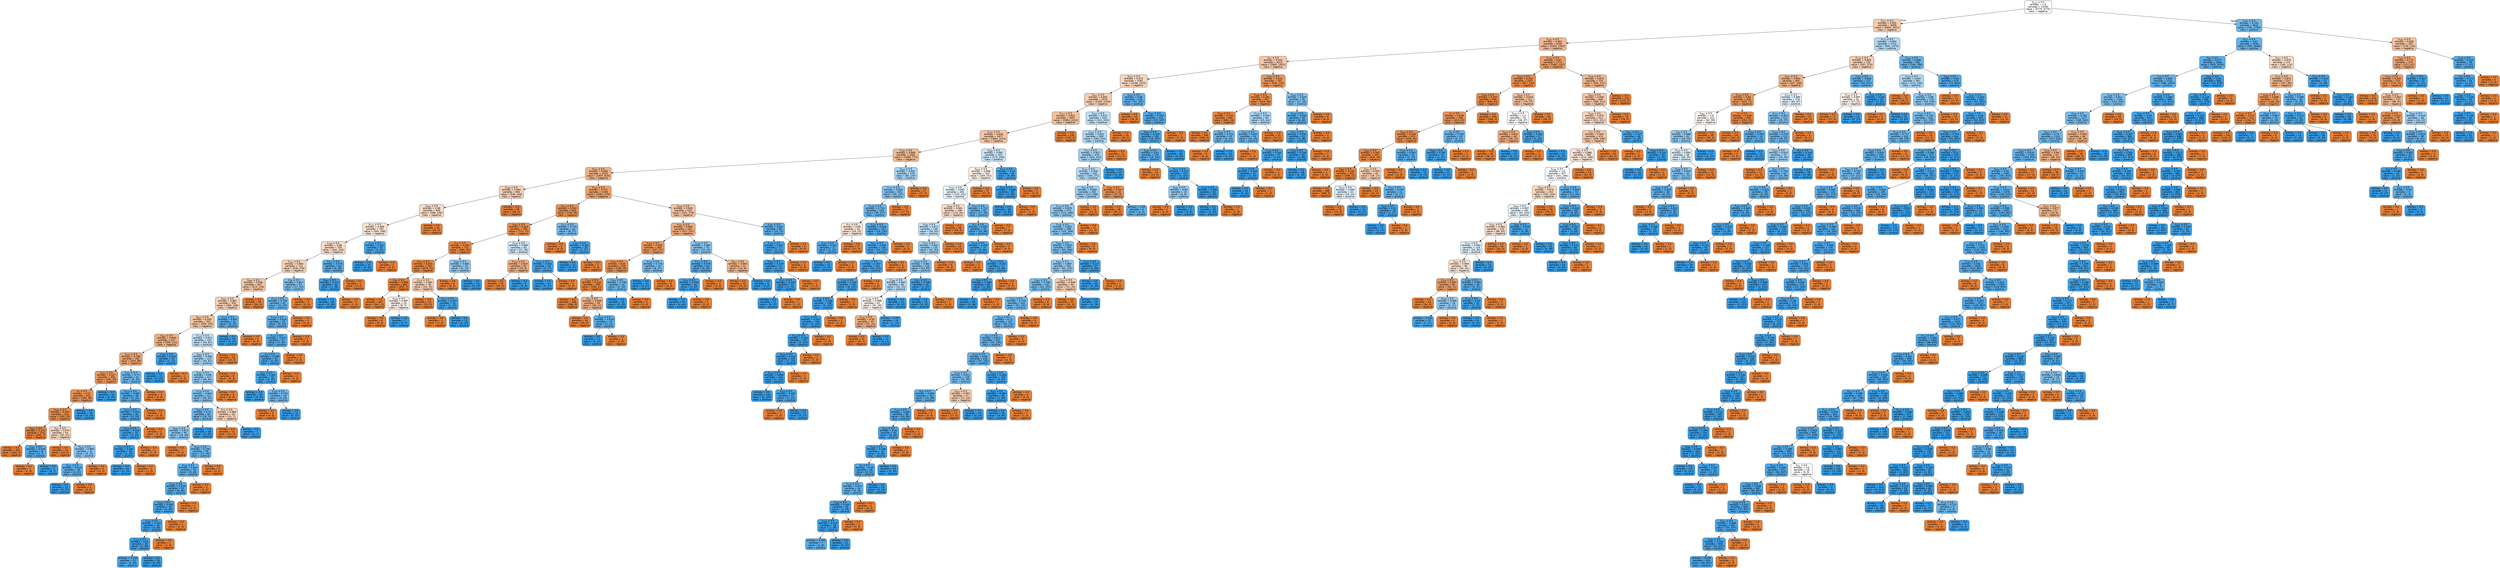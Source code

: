 digraph Tree {
node [shape=box, style="filled, rounded", color="black", fontname=helvetica] ;
edge [fontname=helvetica] ;
0 [label=<X<SUB>235</SUB> &le; 0.5<br/>entropy = 1.0<br/>samples = 11550<br/>value = [5775, 5775]<br/>class = negative>, fillcolor="#ffffff"] ;
1 [label=<X<SUB>351</SUB> &le; 0.5<br/>entropy = 0.955<br/>samples = 8009<br/>value = [4994, 3015]<br/>class = negative>, fillcolor="#f5cdb1"] ;
0 -> 1 [labeldistance=2.5, labelangle=45, headlabel="True"] ;
2 [label=<X<SUB>283</SUB> &le; 0.5<br/>entropy = 0.891<br/>samples = 6295<br/>value = [4353, 1942]<br/>class = negative>, fillcolor="#f1b991"] ;
1 -> 2 ;
3 [label=<X<SUB>37</SUB> &le; 0.5<br/>entropy = 0.943<br/>samples = 4523<br/>value = [2892, 1631]<br/>class = negative>, fillcolor="#f4c8a9"] ;
2 -> 3 ;
4 [label=<X<SUB>620</SUB> &le; 0.5<br/>entropy = 0.973<br/>samples = 3761<br/>value = [2246, 1515]<br/>class = negative>, fillcolor="#f7d6bf"] ;
3 -> 4 ;
5 [label=<X<SUB>451</SUB> &le; 0.5<br/>entropy = 0.955<br/>samples = 3533<br/>value = [2205, 1328]<br/>class = negative>, fillcolor="#f5cdb0"] ;
4 -> 5 ;
6 [label=<X<SUB>713</SUB> &le; 0.5<br/>entropy = 0.922<br/>samples = 3007<br/>value = [1994, 1013]<br/>class = negative>, fillcolor="#f2c19e"] ;
5 -> 6 ;
7 [label=<X<SUB>255</SUB> &le; 0.5<br/>entropy = 0.936<br/>samples = 2877<br/>value = [1864, 1013]<br/>class = negative>, fillcolor="#f3c5a5"] ;
6 -> 7 ;
8 [label=<X<SUB>194</SUB> &le; 0.5<br/>entropy = 0.898<br/>samples = 2462<br/>value = [1689, 773]<br/>class = negative>, fillcolor="#f1bb94"] ;
7 -> 8 ;
9 [label=<X<SUB>503</SUB> &le; 0.5<br/>entropy = 0.856<br/>samples = 2233<br/>value = [1607, 626]<br/>class = negative>, fillcolor="#efb286"] ;
8 -> 9 ;
10 [label=<X<SUB>396</SUB> &le; 0.5<br/>entropy = 0.964<br/>samples = 894<br/>value = [546, 348]<br/>class = negative>, fillcolor="#f6d1b7"] ;
9 -> 10 ;
11 [label=<X<SUB>444</SUB> &le; 0.5<br/>entropy = 0.98<br/>samples = 836<br/>value = [488, 348]<br/>class = negative>, fillcolor="#f8dbc6"] ;
10 -> 11 ;
12 [label=<X<SUB>115</SUB> &le; 0.5<br/>entropy = 0.989<br/>samples = 793<br/>value = [445, 348]<br/>class = negative>, fillcolor="#f9e4d4"] ;
11 -> 12 ;
13 [label=<X<SUB>799</SUB> &le; 0.5<br/>entropy = 0.98<br/>samples = 758<br/>value = [442, 316]<br/>class = negative>, fillcolor="#f8dbc7"] ;
12 -> 13 ;
14 [label=<X<SUB>761</SUB> &le; 0.5<br/>entropy = 0.964<br/>samples = 714<br/>value = [436, 278]<br/>class = negative>, fillcolor="#f6d1b7"] ;
13 -> 14 ;
15 [label=<X<SUB>693</SUB> &le; 0.5<br/>entropy = 0.936<br/>samples = 647<br/>value = [419, 228]<br/>class = negative>, fillcolor="#f3c6a5"] ;
14 -> 15 ;
16 [label=<X<SUB>461</SUB> &le; 0.5<br/>entropy = 0.961<br/>samples = 593<br/>value = [365, 228]<br/>class = negative>, fillcolor="#f5d0b5"] ;
15 -> 16 ;
17 [label=<X<SUB>837</SUB> &le; 0.5<br/>entropy = 0.934<br/>samples = 552<br/>value = [359, 193]<br/>class = negative>, fillcolor="#f3c5a3"] ;
16 -> 17 ;
18 [label=<X<SUB>645</SUB> &le; 0.5<br/>entropy = 0.839<br/>samples = 417<br/>value = [305, 112]<br/>class = negative>, fillcolor="#efaf82"] ;
17 -> 18 ;
19 [label=<X<SUB>275</SUB> &le; 0.5<br/>entropy = 0.768<br/>samples = 392<br/>value = [304, 88]<br/>class = negative>, fillcolor="#eda572"] ;
18 -> 19 ;
20 [label=<X<SUB>301</SUB> &le; 0.5<br/>entropy = 0.627<br/>samples = 350<br/>value = [295, 55]<br/>class = negative>, fillcolor="#ea985e"] ;
19 -> 20 ;
21 [label=<X<SUB>6</SUB> &le; 0.5<br/>entropy = 0.52<br/>samples = 334<br/>value = [295, 39]<br/>class = negative>, fillcolor="#e89253"] ;
20 -> 21 ;
22 [label=<X<SUB>478</SUB> &le; 0.5<br/>entropy = 0.435<br/>samples = 324<br/>value = [295, 29]<br/>class = negative>, fillcolor="#e88d4c"] ;
21 -> 22 ;
23 [label=<X<SUB>691</SUB> &le; 0.5<br/>entropy = 0.174<br/>samples = 270<br/>value = [263, 7]<br/>class = negative>, fillcolor="#e6843e"] ;
22 -> 23 ;
24 [label=<entropy = 0.0<br/>samples = 262<br/>value = [262, 0]<br/>class = negative>, fillcolor="#e58139"] ;
23 -> 24 ;
25 [label=<X<SUB>491</SUB> &le; 0.5<br/>entropy = 0.544<br/>samples = 8<br/>value = [1, 7]<br/>class = positive>, fillcolor="#55abe9"] ;
23 -> 25 ;
26 [label=<entropy = 0.0<br/>samples = 1<br/>value = [1, 0]<br/>class = negative>, fillcolor="#e58139"] ;
25 -> 26 ;
27 [label=<entropy = 0.0<br/>samples = 7<br/>value = [0, 7]<br/>class = positive>, fillcolor="#399de5"] ;
25 -> 27 ;
28 [label=<X<SUB>62</SUB> &le; 0.5<br/>entropy = 0.975<br/>samples = 54<br/>value = [32, 22]<br/>class = negative>, fillcolor="#f7d8c1"] ;
22 -> 28 ;
29 [label=<entropy = 0.0<br/>samples = 23<br/>value = [23, 0]<br/>class = negative>, fillcolor="#e58139"] ;
28 -> 29 ;
30 [label=<X<SUB>522</SUB> &le; 0.5<br/>entropy = 0.869<br/>samples = 31<br/>value = [9, 22]<br/>class = positive>, fillcolor="#8ac5f0"] ;
28 -> 30 ;
31 [label=<X<SUB>641</SUB> &le; 0.5<br/>entropy = 0.619<br/>samples = 26<br/>value = [4, 22]<br/>class = positive>, fillcolor="#5dafea"] ;
30 -> 31 ;
32 [label=<entropy = 0.0<br/>samples = 22<br/>value = [0, 22]<br/>class = positive>, fillcolor="#399de5"] ;
31 -> 32 ;
33 [label=<entropy = 0.0<br/>samples = 4<br/>value = [4, 0]<br/>class = negative>, fillcolor="#e58139"] ;
31 -> 33 ;
34 [label=<entropy = 0.0<br/>samples = 5<br/>value = [5, 0]<br/>class = negative>, fillcolor="#e58139"] ;
30 -> 34 ;
35 [label=<entropy = 0.0<br/>samples = 10<br/>value = [0, 10]<br/>class = positive>, fillcolor="#399de5"] ;
21 -> 35 ;
36 [label=<entropy = 0.0<br/>samples = 16<br/>value = [0, 16]<br/>class = positive>, fillcolor="#399de5"] ;
20 -> 36 ;
37 [label=<X<SUB>787</SUB> &le; 0.5<br/>entropy = 0.75<br/>samples = 42<br/>value = [9, 33]<br/>class = positive>, fillcolor="#6fb8ec"] ;
19 -> 37 ;
38 [label=<X<SUB>158</SUB> &le; 0.5<br/>entropy = 0.562<br/>samples = 38<br/>value = [5, 33]<br/>class = positive>, fillcolor="#57ace9"] ;
37 -> 38 ;
39 [label=<X<SUB>810</SUB> &le; 0.5<br/>entropy = 0.414<br/>samples = 36<br/>value = [3, 33]<br/>class = positive>, fillcolor="#4ba6e7"] ;
38 -> 39 ;
40 [label=<X<SUB>659</SUB> &le; 0.5<br/>entropy = 0.316<br/>samples = 35<br/>value = [2, 33]<br/>class = positive>, fillcolor="#45a3e7"] ;
39 -> 40 ;
41 [label=<X<SUB>273</SUB> &le; 0.5<br/>entropy = 0.191<br/>samples = 34<br/>value = [1, 33]<br/>class = positive>, fillcolor="#3fa0e6"] ;
40 -> 41 ;
42 [label=<entropy = 0.0<br/>samples = 33<br/>value = [0, 33]<br/>class = positive>, fillcolor="#399de5"] ;
41 -> 42 ;
43 [label=<entropy = 0.0<br/>samples = 1<br/>value = [1, 0]<br/>class = negative>, fillcolor="#e58139"] ;
41 -> 43 ;
44 [label=<entropy = 0.0<br/>samples = 1<br/>value = [1, 0]<br/>class = negative>, fillcolor="#e58139"] ;
40 -> 44 ;
45 [label=<entropy = 0.0<br/>samples = 1<br/>value = [1, 0]<br/>class = negative>, fillcolor="#e58139"] ;
39 -> 45 ;
46 [label=<entropy = 0.0<br/>samples = 2<br/>value = [2, 0]<br/>class = negative>, fillcolor="#e58139"] ;
38 -> 46 ;
47 [label=<entropy = 0.0<br/>samples = 4<br/>value = [4, 0]<br/>class = negative>, fillcolor="#e58139"] ;
37 -> 47 ;
48 [label=<X<SUB>783</SUB> &le; 0.5<br/>entropy = 0.242<br/>samples = 25<br/>value = [1, 24]<br/>class = positive>, fillcolor="#41a1e6"] ;
18 -> 48 ;
49 [label=<entropy = 0.0<br/>samples = 24<br/>value = [0, 24]<br/>class = positive>, fillcolor="#399de5"] ;
48 -> 49 ;
50 [label=<entropy = 0.0<br/>samples = 1<br/>value = [1, 0]<br/>class = negative>, fillcolor="#e58139"] ;
48 -> 50 ;
51 [label=<X<SUB>213</SUB> &le; 0.5<br/>entropy = 0.971<br/>samples = 135<br/>value = [54, 81]<br/>class = positive>, fillcolor="#bddef6"] ;
17 -> 51 ;
52 [label=<X<SUB>643</SUB> &le; 0.5<br/>entropy = 0.936<br/>samples = 125<br/>value = [44, 81]<br/>class = positive>, fillcolor="#a5d2f3"] ;
51 -> 52 ;
53 [label=<X<SUB>782</SUB> &le; 0.5<br/>entropy = 0.89<br/>samples = 117<br/>value = [36, 81]<br/>class = positive>, fillcolor="#91c9f1"] ;
52 -> 53 ;
54 [label=<X<SUB>726</SUB> &le; 0.5<br/>entropy = 0.842<br/>samples = 111<br/>value = [30, 81]<br/>class = positive>, fillcolor="#82c1ef"] ;
53 -> 54 ;
55 [label=<X<SUB>463</SUB> &le; 0.5<br/>entropy = 0.73<br/>samples = 93<br/>value = [19, 74]<br/>class = positive>, fillcolor="#6cb6ec"] ;
54 -> 55 ;
56 [label=<X<SUB>668</SUB> &le; 0.5<br/>entropy = 0.872<br/>samples = 65<br/>value = [19, 46]<br/>class = positive>, fillcolor="#8bc5f0"] ;
55 -> 56 ;
57 [label=<entropy = 0.0<br/>samples = 7<br/>value = [7, 0]<br/>class = negative>, fillcolor="#e58139"] ;
56 -> 57 ;
58 [label=<X<SUB>638</SUB> &le; 0.5<br/>entropy = 0.736<br/>samples = 58<br/>value = [12, 46]<br/>class = positive>, fillcolor="#6db7ec"] ;
56 -> 58 ;
59 [label=<X<SUB>356</SUB> &le; 0.5<br/>entropy = 0.643<br/>samples = 55<br/>value = [9, 46]<br/>class = positive>, fillcolor="#60b0ea"] ;
58 -> 59 ;
60 [label=<X<SUB>320</SUB> &le; 0.5<br/>entropy = 0.516<br/>samples = 52<br/>value = [6, 46]<br/>class = positive>, fillcolor="#53aae8"] ;
59 -> 60 ;
61 [label=<X<SUB>456</SUB> &le; 0.5<br/>entropy = 0.402<br/>samples = 50<br/>value = [4, 46]<br/>class = positive>, fillcolor="#4aa6e7"] ;
60 -> 61 ;
62 [label=<X<SUB>393</SUB> &le; 0.5<br/>entropy = 0.332<br/>samples = 49<br/>value = [3, 46]<br/>class = positive>, fillcolor="#46a3e7"] ;
61 -> 62 ;
63 [label=<X<SUB>154</SUB> &le; 0.5<br/>entropy = 0.25<br/>samples = 48<br/>value = [2, 46]<br/>class = positive>, fillcolor="#42a1e6"] ;
62 -> 63 ;
64 [label=<entropy = 0.439<br/>samples = 22<br/>value = [2, 20]<br/>class = positive>, fillcolor="#4da7e8"] ;
63 -> 64 ;
65 [label=<entropy = 0.0<br/>samples = 26<br/>value = [0, 26]<br/>class = positive>, fillcolor="#399de5"] ;
63 -> 65 ;
66 [label=<entropy = 0.0<br/>samples = 1<br/>value = [1, 0]<br/>class = negative>, fillcolor="#e58139"] ;
62 -> 66 ;
67 [label=<entropy = 0.0<br/>samples = 1<br/>value = [1, 0]<br/>class = negative>, fillcolor="#e58139"] ;
61 -> 67 ;
68 [label=<entropy = 0.0<br/>samples = 2<br/>value = [2, 0]<br/>class = negative>, fillcolor="#e58139"] ;
60 -> 68 ;
69 [label=<entropy = 0.0<br/>samples = 3<br/>value = [3, 0]<br/>class = negative>, fillcolor="#e58139"] ;
59 -> 69 ;
70 [label=<entropy = 0.0<br/>samples = 3<br/>value = [3, 0]<br/>class = negative>, fillcolor="#e58139"] ;
58 -> 70 ;
71 [label=<entropy = 0.0<br/>samples = 28<br/>value = [0, 28]<br/>class = positive>, fillcolor="#399de5"] ;
55 -> 71 ;
72 [label=<X<SUB>70</SUB> &le; 0.5<br/>entropy = 0.964<br/>samples = 18<br/>value = [11, 7]<br/>class = negative>, fillcolor="#f6d1b7"] ;
54 -> 72 ;
73 [label=<entropy = 0.0<br/>samples = 11<br/>value = [11, 0]<br/>class = negative>, fillcolor="#e58139"] ;
72 -> 73 ;
74 [label=<entropy = 0.0<br/>samples = 7<br/>value = [0, 7]<br/>class = positive>, fillcolor="#399de5"] ;
72 -> 74 ;
75 [label=<entropy = 0.0<br/>samples = 6<br/>value = [6, 0]<br/>class = negative>, fillcolor="#e58139"] ;
53 -> 75 ;
76 [label=<entropy = 0.0<br/>samples = 8<br/>value = [8, 0]<br/>class = negative>, fillcolor="#e58139"] ;
52 -> 76 ;
77 [label=<entropy = 0.0<br/>samples = 10<br/>value = [10, 0]<br/>class = negative>, fillcolor="#e58139"] ;
51 -> 77 ;
78 [label=<X<SUB>278</SUB> &le; 0.5<br/>entropy = 0.601<br/>samples = 41<br/>value = [6, 35]<br/>class = positive>, fillcolor="#5baee9"] ;
16 -> 78 ;
79 [label=<entropy = 0.0<br/>samples = 35<br/>value = [0, 35]<br/>class = positive>, fillcolor="#399de5"] ;
78 -> 79 ;
80 [label=<entropy = 0.0<br/>samples = 6<br/>value = [6, 0]<br/>class = negative>, fillcolor="#e58139"] ;
78 -> 80 ;
81 [label=<entropy = 0.0<br/>samples = 54<br/>value = [54, 0]<br/>class = negative>, fillcolor="#e58139"] ;
15 -> 81 ;
82 [label=<X<SUB>50</SUB> &le; 0.5<br/>entropy = 0.817<br/>samples = 67<br/>value = [17, 50]<br/>class = positive>, fillcolor="#7cbeee"] ;
14 -> 82 ;
83 [label=<X<SUB>326</SUB> &le; 0.5<br/>entropy = 0.709<br/>samples = 62<br/>value = [12, 50]<br/>class = positive>, fillcolor="#69b5eb"] ;
82 -> 83 ;
84 [label=<X<SUB>750</SUB> &le; 0.5<br/>entropy = 0.616<br/>samples = 59<br/>value = [9, 50]<br/>class = positive>, fillcolor="#5dafea"] ;
83 -> 84 ;
85 [label=<X<SUB>747</SUB> &le; 0.5<br/>entropy = 0.537<br/>samples = 57<br/>value = [7, 50]<br/>class = positive>, fillcolor="#55abe9"] ;
84 -> 85 ;
86 [label=<X<SUB>2</SUB> &le; 0.5<br/>entropy = 0.439<br/>samples = 55<br/>value = [5, 50]<br/>class = positive>, fillcolor="#4da7e8"] ;
85 -> 86 ;
87 [label=<X<SUB>641</SUB> &le; 0.5<br/>entropy = 0.381<br/>samples = 54<br/>value = [4, 50]<br/>class = positive>, fillcolor="#49a5e7"] ;
86 -> 87 ;
88 [label=<entropy = 0.0<br/>samples = 35<br/>value = [0, 35]<br/>class = positive>, fillcolor="#399de5"] ;
87 -> 88 ;
89 [label=<X<SUB>146</SUB> &le; 0.5<br/>entropy = 0.742<br/>samples = 19<br/>value = [4, 15]<br/>class = positive>, fillcolor="#6eb7ec"] ;
87 -> 89 ;
90 [label=<entropy = 0.0<br/>samples = 4<br/>value = [4, 0]<br/>class = negative>, fillcolor="#e58139"] ;
89 -> 90 ;
91 [label=<entropy = 0.0<br/>samples = 15<br/>value = [0, 15]<br/>class = positive>, fillcolor="#399de5"] ;
89 -> 91 ;
92 [label=<entropy = 0.0<br/>samples = 1<br/>value = [1, 0]<br/>class = negative>, fillcolor="#e58139"] ;
86 -> 92 ;
93 [label=<entropy = 0.0<br/>samples = 2<br/>value = [2, 0]<br/>class = negative>, fillcolor="#e58139"] ;
85 -> 93 ;
94 [label=<entropy = 0.0<br/>samples = 2<br/>value = [2, 0]<br/>class = negative>, fillcolor="#e58139"] ;
84 -> 94 ;
95 [label=<entropy = 0.0<br/>samples = 3<br/>value = [3, 0]<br/>class = negative>, fillcolor="#e58139"] ;
83 -> 95 ;
96 [label=<entropy = 0.0<br/>samples = 5<br/>value = [5, 0]<br/>class = negative>, fillcolor="#e58139"] ;
82 -> 96 ;
97 [label=<X<SUB>417</SUB> &le; 0.5<br/>entropy = 0.575<br/>samples = 44<br/>value = [6, 38]<br/>class = positive>, fillcolor="#58ace9"] ;
13 -> 97 ;
98 [label=<X<SUB>401</SUB> &le; 0.5<br/>entropy = 0.172<br/>samples = 39<br/>value = [1, 38]<br/>class = positive>, fillcolor="#3ea0e6"] ;
97 -> 98 ;
99 [label=<entropy = 0.0<br/>samples = 38<br/>value = [0, 38]<br/>class = positive>, fillcolor="#399de5"] ;
98 -> 99 ;
100 [label=<entropy = 0.0<br/>samples = 1<br/>value = [1, 0]<br/>class = negative>, fillcolor="#e58139"] ;
98 -> 100 ;
101 [label=<entropy = 0.0<br/>samples = 5<br/>value = [5, 0]<br/>class = negative>, fillcolor="#e58139"] ;
97 -> 101 ;
102 [label=<X<SUB>379</SUB> &le; 0.5<br/>entropy = 0.422<br/>samples = 35<br/>value = [3, 32]<br/>class = positive>, fillcolor="#4ca6e7"] ;
12 -> 102 ;
103 [label=<entropy = 0.0<br/>samples = 32<br/>value = [0, 32]<br/>class = positive>, fillcolor="#399de5"] ;
102 -> 103 ;
104 [label=<entropy = 0.0<br/>samples = 3<br/>value = [3, 0]<br/>class = negative>, fillcolor="#e58139"] ;
102 -> 104 ;
105 [label=<entropy = 0.0<br/>samples = 43<br/>value = [43, 0]<br/>class = negative>, fillcolor="#e58139"] ;
11 -> 105 ;
106 [label=<entropy = 0.0<br/>samples = 58<br/>value = [58, 0]<br/>class = negative>, fillcolor="#e58139"] ;
10 -> 106 ;
107 [label=<X<SUB>324</SUB> &le; 0.5<br/>entropy = 0.737<br/>samples = 1339<br/>value = [1061, 278]<br/>class = negative>, fillcolor="#eca26d"] ;
9 -> 107 ;
108 [label=<X<SUB>513</SUB> &le; 0.5<br/>entropy = 0.532<br/>samples = 819<br/>value = [720, 99]<br/>class = negative>, fillcolor="#e99254"] ;
107 -> 108 ;
109 [label=<X<SUB>803</SUB> &le; 0.5<br/>entropy = 0.443<br/>samples = 784<br/>value = [712, 72]<br/>class = negative>, fillcolor="#e88e4d"] ;
108 -> 109 ;
110 [label=<X<SUB>54</SUB> &le; 0.5<br/>entropy = 0.286<br/>samples = 721<br/>value = [685, 36]<br/>class = negative>, fillcolor="#e68843"] ;
109 -> 110 ;
111 [label=<X<SUB>270</SUB> &le; 0.5<br/>entropy = 0.201<br/>samples = 701<br/>value = [679, 22]<br/>class = negative>, fillcolor="#e6853f"] ;
110 -> 111 ;
112 [label=<X<SUB>84</SUB> &le; 0.5<br/>entropy = 0.085<br/>samples = 662<br/>value = [655, 7]<br/>class = negative>, fillcolor="#e5823b"] ;
111 -> 112 ;
113 [label=<entropy = 0.0<br/>samples = 647<br/>value = [647, 0]<br/>class = negative>, fillcolor="#e58139"] ;
112 -> 113 ;
114 [label=<X<SUB>328</SUB> &le; 0.5<br/>entropy = 0.997<br/>samples = 15<br/>value = [8, 7]<br/>class = negative>, fillcolor="#fcefe6"] ;
112 -> 114 ;
115 [label=<entropy = 0.0<br/>samples = 8<br/>value = [8, 0]<br/>class = negative>, fillcolor="#e58139"] ;
114 -> 115 ;
116 [label=<entropy = 0.0<br/>samples = 7<br/>value = [0, 7]<br/>class = positive>, fillcolor="#399de5"] ;
114 -> 116 ;
117 [label=<X<SUB>373</SUB> &le; 0.5<br/>entropy = 0.961<br/>samples = 39<br/>value = [24, 15]<br/>class = negative>, fillcolor="#f5d0b5"] ;
111 -> 117 ;
118 [label=<entropy = 0.0<br/>samples = 23<br/>value = [23, 0]<br/>class = negative>, fillcolor="#e58139"] ;
117 -> 118 ;
119 [label=<X<SUB>571</SUB> &le; 0.5<br/>entropy = 0.337<br/>samples = 16<br/>value = [1, 15]<br/>class = positive>, fillcolor="#46a4e7"] ;
117 -> 119 ;
120 [label=<entropy = 0.0<br/>samples = 1<br/>value = [1, 0]<br/>class = negative>, fillcolor="#e58139"] ;
119 -> 120 ;
121 [label=<entropy = 0.0<br/>samples = 15<br/>value = [0, 15]<br/>class = positive>, fillcolor="#399de5"] ;
119 -> 121 ;
122 [label=<X<SUB>686</SUB> &le; 0.5<br/>entropy = 0.881<br/>samples = 20<br/>value = [6, 14]<br/>class = positive>, fillcolor="#8ec7f0"] ;
110 -> 122 ;
123 [label=<entropy = 0.0<br/>samples = 6<br/>value = [6, 0]<br/>class = negative>, fillcolor="#e58139"] ;
122 -> 123 ;
124 [label=<entropy = 0.0<br/>samples = 14<br/>value = [0, 14]<br/>class = positive>, fillcolor="#399de5"] ;
122 -> 124 ;
125 [label=<X<SUB>173</SUB> &le; 0.5<br/>entropy = 0.985<br/>samples = 63<br/>value = [27, 36]<br/>class = positive>, fillcolor="#cee6f8"] ;
109 -> 125 ;
126 [label=<X<SUB>182</SUB> &le; 0.5<br/>entropy = 0.834<br/>samples = 34<br/>value = [25, 9]<br/>class = negative>, fillcolor="#eeae80"] ;
125 -> 126 ;
127 [label=<entropy = 0.0<br/>samples = 25<br/>value = [25, 0]<br/>class = negative>, fillcolor="#e58139"] ;
126 -> 127 ;
128 [label=<entropy = 0.0<br/>samples = 9<br/>value = [0, 9]<br/>class = positive>, fillcolor="#399de5"] ;
126 -> 128 ;
129 [label=<X<SUB>519</SUB> &le; 0.5<br/>entropy = 0.362<br/>samples = 29<br/>value = [2, 27]<br/>class = positive>, fillcolor="#48a4e7"] ;
125 -> 129 ;
130 [label=<entropy = 0.0<br/>samples = 27<br/>value = [0, 27]<br/>class = positive>, fillcolor="#399de5"] ;
129 -> 130 ;
131 [label=<entropy = 0.0<br/>samples = 2<br/>value = [2, 0]<br/>class = negative>, fillcolor="#e58139"] ;
129 -> 131 ;
132 [label=<X<SUB>217</SUB> &le; 0.5<br/>entropy = 0.776<br/>samples = 35<br/>value = [8, 27]<br/>class = positive>, fillcolor="#74baed"] ;
108 -> 132 ;
133 [label=<entropy = 0.0<br/>samples = 6<br/>value = [6, 0]<br/>class = negative>, fillcolor="#e58139"] ;
132 -> 133 ;
134 [label=<X<SUB>467</SUB> &le; 0.5<br/>entropy = 0.362<br/>samples = 29<br/>value = [2, 27]<br/>class = positive>, fillcolor="#48a4e7"] ;
132 -> 134 ;
135 [label=<entropy = 0.0<br/>samples = 27<br/>value = [0, 27]<br/>class = positive>, fillcolor="#399de5"] ;
134 -> 135 ;
136 [label=<entropy = 0.0<br/>samples = 2<br/>value = [2, 0]<br/>class = negative>, fillcolor="#e58139"] ;
134 -> 136 ;
137 [label=<X<SUB>638</SUB> &le; 0.5<br/>entropy = 0.929<br/>samples = 520<br/>value = [341, 179]<br/>class = negative>, fillcolor="#f3c3a1"] ;
107 -> 137 ;
138 [label=<X<SUB>320</SUB> &le; 0.5<br/>entropy = 0.806<br/>samples = 434<br/>value = [327, 107]<br/>class = negative>, fillcolor="#eeaa7a"] ;
137 -> 138 ;
139 [label=<X<SUB>358</SUB> &le; 0.5<br/>entropy = 0.626<br/>samples = 364<br/>value = [307, 57]<br/>class = negative>, fillcolor="#ea985e"] ;
138 -> 139 ;
140 [label=<X<SUB>749</SUB> &le; 0.5<br/>entropy = 0.44<br/>samples = 329<br/>value = [299, 30]<br/>class = negative>, fillcolor="#e88e4d"] ;
139 -> 140 ;
141 [label=<X<SUB>252</SUB> &le; 0.5<br/>entropy = 0.224<br/>samples = 305<br/>value = [294, 11]<br/>class = negative>, fillcolor="#e68640"] ;
140 -> 141 ;
142 [label=<entropy = 0.0<br/>samples = 266<br/>value = [266, 0]<br/>class = negative>, fillcolor="#e58139"] ;
141 -> 142 ;
143 [label=<X<SUB>53</SUB> &le; 0.5<br/>entropy = 0.858<br/>samples = 39<br/>value = [28, 11]<br/>class = negative>, fillcolor="#efb287"] ;
141 -> 143 ;
144 [label=<entropy = 0.0<br/>samples = 26<br/>value = [26, 0]<br/>class = negative>, fillcolor="#e58139"] ;
143 -> 144 ;
145 [label=<X<SUB>240</SUB> &le; 0.5<br/>entropy = 0.619<br/>samples = 13<br/>value = [2, 11]<br/>class = positive>, fillcolor="#5dafea"] ;
143 -> 145 ;
146 [label=<entropy = 0.0<br/>samples = 11<br/>value = [0, 11]<br/>class = positive>, fillcolor="#399de5"] ;
145 -> 146 ;
147 [label=<entropy = 0.0<br/>samples = 2<br/>value = [2, 0]<br/>class = negative>, fillcolor="#e58139"] ;
145 -> 147 ;
148 [label=<X<SUB>379</SUB> &le; 0.5<br/>entropy = 0.738<br/>samples = 24<br/>value = [5, 19]<br/>class = positive>, fillcolor="#6db7ec"] ;
140 -> 148 ;
149 [label=<entropy = 0.0<br/>samples = 19<br/>value = [0, 19]<br/>class = positive>, fillcolor="#399de5"] ;
148 -> 149 ;
150 [label=<entropy = 0.0<br/>samples = 5<br/>value = [5, 0]<br/>class = negative>, fillcolor="#e58139"] ;
148 -> 150 ;
151 [label=<X<SUB>710</SUB> &le; 0.5<br/>entropy = 0.776<br/>samples = 35<br/>value = [8, 27]<br/>class = positive>, fillcolor="#74baed"] ;
139 -> 151 ;
152 [label=<entropy = 0.0<br/>samples = 27<br/>value = [0, 27]<br/>class = positive>, fillcolor="#399de5"] ;
151 -> 152 ;
153 [label=<entropy = 0.0<br/>samples = 8<br/>value = [8, 0]<br/>class = negative>, fillcolor="#e58139"] ;
151 -> 153 ;
154 [label=<X<SUB>248</SUB> &le; 0.5<br/>entropy = 0.863<br/>samples = 70<br/>value = [20, 50]<br/>class = positive>, fillcolor="#88c4ef"] ;
138 -> 154 ;
155 [label=<X<SUB>317</SUB> &le; 0.5<br/>entropy = 0.475<br/>samples = 49<br/>value = [5, 44]<br/>class = positive>, fillcolor="#50a8e8"] ;
154 -> 155 ;
156 [label=<X<SUB>514</SUB> &le; 0.5<br/>entropy = 0.258<br/>samples = 46<br/>value = [2, 44]<br/>class = positive>, fillcolor="#42a1e6"] ;
155 -> 156 ;
157 [label=<entropy = 0.0<br/>samples = 44<br/>value = [0, 44]<br/>class = positive>, fillcolor="#399de5"] ;
156 -> 157 ;
158 [label=<entropy = 0.0<br/>samples = 2<br/>value = [2, 0]<br/>class = negative>, fillcolor="#e58139"] ;
156 -> 158 ;
159 [label=<entropy = 0.0<br/>samples = 3<br/>value = [3, 0]<br/>class = negative>, fillcolor="#e58139"] ;
155 -> 159 ;
160 [label=<X<SUB>817</SUB> &le; 0.5<br/>entropy = 0.863<br/>samples = 21<br/>value = [15, 6]<br/>class = negative>, fillcolor="#efb388"] ;
154 -> 160 ;
161 [label=<entropy = 0.0<br/>samples = 15<br/>value = [15, 0]<br/>class = negative>, fillcolor="#e58139"] ;
160 -> 161 ;
162 [label=<entropy = 0.0<br/>samples = 6<br/>value = [0, 6]<br/>class = positive>, fillcolor="#399de5"] ;
160 -> 162 ;
163 [label=<X<SUB>205</SUB> &le; 0.5<br/>entropy = 0.641<br/>samples = 86<br/>value = [14, 72]<br/>class = positive>, fillcolor="#5fb0ea"] ;
137 -> 163 ;
164 [label=<X<SUB>378</SUB> &le; 0.5<br/>entropy = 0.347<br/>samples = 77<br/>value = [5, 72]<br/>class = positive>, fillcolor="#47a4e7"] ;
163 -> 164 ;
165 [label=<X<SUB>566</SUB> &le; 0.5<br/>entropy = 0.179<br/>samples = 74<br/>value = [2, 72]<br/>class = positive>, fillcolor="#3ea0e6"] ;
164 -> 165 ;
166 [label=<X<SUB>757</SUB> &le; 0.5<br/>entropy = 0.104<br/>samples = 73<br/>value = [1, 72]<br/>class = positive>, fillcolor="#3c9ee5"] ;
165 -> 166 ;
167 [label=<entropy = 0.0<br/>samples = 72<br/>value = [0, 72]<br/>class = positive>, fillcolor="#399de5"] ;
166 -> 167 ;
168 [label=<entropy = 0.0<br/>samples = 1<br/>value = [1, 0]<br/>class = negative>, fillcolor="#e58139"] ;
166 -> 168 ;
169 [label=<entropy = 0.0<br/>samples = 1<br/>value = [1, 0]<br/>class = negative>, fillcolor="#e58139"] ;
165 -> 169 ;
170 [label=<entropy = 0.0<br/>samples = 3<br/>value = [3, 0]<br/>class = negative>, fillcolor="#e58139"] ;
164 -> 170 ;
171 [label=<entropy = 0.0<br/>samples = 9<br/>value = [9, 0]<br/>class = negative>, fillcolor="#e58139"] ;
163 -> 171 ;
172 [label=<X<SUB>819</SUB> &le; 0.5<br/>entropy = 0.941<br/>samples = 229<br/>value = [82, 147]<br/>class = positive>, fillcolor="#a7d4f4"] ;
8 -> 172 ;
173 [label=<X<SUB>717</SUB> &le; 0.5<br/>entropy = 0.845<br/>samples = 202<br/>value = [55, 147]<br/>class = positive>, fillcolor="#83c2ef"] ;
172 -> 173 ;
174 [label=<X<SUB>109</SUB> &le; 0.5<br/>entropy = 0.733<br/>samples = 185<br/>value = [38, 147]<br/>class = positive>, fillcolor="#6cb6ec"] ;
173 -> 174 ;
175 [label=<X<SUB>75</SUB> &le; 0.5<br/>entropy = 0.99<br/>samples = 34<br/>value = [19, 15]<br/>class = negative>, fillcolor="#fae4d5"] ;
174 -> 175 ;
176 [label=<X<SUB>205</SUB> &le; 0.5<br/>entropy = 0.523<br/>samples = 17<br/>value = [2, 15]<br/>class = positive>, fillcolor="#53aae8"] ;
175 -> 176 ;
177 [label=<entropy = 0.0<br/>samples = 15<br/>value = [0, 15]<br/>class = positive>, fillcolor="#399de5"] ;
176 -> 177 ;
178 [label=<entropy = 0.0<br/>samples = 2<br/>value = [2, 0]<br/>class = negative>, fillcolor="#e58139"] ;
176 -> 178 ;
179 [label=<entropy = 0.0<br/>samples = 17<br/>value = [17, 0]<br/>class = negative>, fillcolor="#e58139"] ;
175 -> 179 ;
180 [label=<X<SUB>370</SUB> &le; 0.5<br/>entropy = 0.546<br/>samples = 151<br/>value = [19, 132]<br/>class = positive>, fillcolor="#56abe9"] ;
174 -> 180 ;
181 [label=<X<SUB>441</SUB> &le; 0.5<br/>entropy = 0.456<br/>samples = 146<br/>value = [14, 132]<br/>class = positive>, fillcolor="#4ea7e8"] ;
180 -> 181 ;
182 [label=<X<SUB>212</SUB> &le; 0.5<br/>entropy = 0.367<br/>samples = 142<br/>value = [10, 132]<br/>class = positive>, fillcolor="#48a4e7"] ;
181 -> 182 ;
183 [label=<X<SUB>132</SUB> &le; 0.5<br/>entropy = 0.316<br/>samples = 140<br/>value = [8, 132]<br/>class = positive>, fillcolor="#45a3e7"] ;
182 -> 183 ;
184 [label=<X<SUB>162</SUB> &le; 0.5<br/>entropy = 0.258<br/>samples = 138<br/>value = [6, 132]<br/>class = positive>, fillcolor="#42a1e6"] ;
183 -> 184 ;
185 [label=<X<SUB>714</SUB> &le; 0.5<br/>entropy = 0.191<br/>samples = 136<br/>value = [4, 132]<br/>class = positive>, fillcolor="#3fa0e6"] ;
184 -> 185 ;
186 [label=<X<SUB>320</SUB> &le; 0.5<br/>entropy = 0.154<br/>samples = 135<br/>value = [3, 132]<br/>class = positive>, fillcolor="#3d9fe6"] ;
185 -> 186 ;
187 [label=<X<SUB>474</SUB> &le; 0.5<br/>entropy = 0.112<br/>samples = 134<br/>value = [2, 132]<br/>class = positive>, fillcolor="#3c9ee5"] ;
186 -> 187 ;
188 [label=<X<SUB>126</SUB> &le; 0.5<br/>entropy = 0.064<br/>samples = 133<br/>value = [1, 132]<br/>class = positive>, fillcolor="#3b9ee5"] ;
187 -> 188 ;
189 [label=<entropy = 0.0<br/>samples = 120<br/>value = [0, 120]<br/>class = positive>, fillcolor="#399de5"] ;
188 -> 189 ;
190 [label=<X<SUB>649</SUB> &le; 0.5<br/>entropy = 0.391<br/>samples = 13<br/>value = [1, 12]<br/>class = positive>, fillcolor="#49a5e7"] ;
188 -> 190 ;
191 [label=<entropy = 0.0<br/>samples = 1<br/>value = [1, 0]<br/>class = negative>, fillcolor="#e58139"] ;
190 -> 191 ;
192 [label=<entropy = 0.0<br/>samples = 12<br/>value = [0, 12]<br/>class = positive>, fillcolor="#399de5"] ;
190 -> 192 ;
193 [label=<entropy = 0.0<br/>samples = 1<br/>value = [1, 0]<br/>class = negative>, fillcolor="#e58139"] ;
187 -> 193 ;
194 [label=<entropy = 0.0<br/>samples = 1<br/>value = [1, 0]<br/>class = negative>, fillcolor="#e58139"] ;
186 -> 194 ;
195 [label=<entropy = 0.0<br/>samples = 1<br/>value = [1, 0]<br/>class = negative>, fillcolor="#e58139"] ;
185 -> 195 ;
196 [label=<entropy = 0.0<br/>samples = 2<br/>value = [2, 0]<br/>class = negative>, fillcolor="#e58139"] ;
184 -> 196 ;
197 [label=<entropy = 0.0<br/>samples = 2<br/>value = [2, 0]<br/>class = negative>, fillcolor="#e58139"] ;
183 -> 197 ;
198 [label=<entropy = 0.0<br/>samples = 2<br/>value = [2, 0]<br/>class = negative>, fillcolor="#e58139"] ;
182 -> 198 ;
199 [label=<entropy = 0.0<br/>samples = 4<br/>value = [4, 0]<br/>class = negative>, fillcolor="#e58139"] ;
181 -> 199 ;
200 [label=<entropy = 0.0<br/>samples = 5<br/>value = [5, 0]<br/>class = negative>, fillcolor="#e58139"] ;
180 -> 200 ;
201 [label=<entropy = 0.0<br/>samples = 17<br/>value = [17, 0]<br/>class = negative>, fillcolor="#e58139"] ;
173 -> 201 ;
202 [label=<entropy = 0.0<br/>samples = 27<br/>value = [27, 0]<br/>class = negative>, fillcolor="#e58139"] ;
172 -> 202 ;
203 [label=<X<SUB>680</SUB> &le; 0.5<br/>entropy = 0.982<br/>samples = 415<br/>value = [175, 240]<br/>class = positive>, fillcolor="#c9e4f8"] ;
7 -> 203 ;
204 [label=<X<SUB>838</SUB> &le; 0.5<br/>entropy = 0.998<br/>samples = 320<br/>value = [169, 151]<br/>class = negative>, fillcolor="#fcf2ea"] ;
203 -> 204 ;
205 [label=<X<SUB>763</SUB> &le; 0.5<br/>entropy = 0.997<br/>samples = 283<br/>value = [132, 151]<br/>class = positive>, fillcolor="#e6f3fc"] ;
204 -> 205 ;
206 [label=<X<SUB>668</SUB> &le; 0.5<br/>entropy = 0.981<br/>samples = 198<br/>value = [115, 83]<br/>class = negative>, fillcolor="#f8dcc8"] ;
205 -> 206 ;
207 [label=<X<SUB>786</SUB> &le; 0.5<br/>entropy = 0.973<br/>samples = 139<br/>value = [56, 83]<br/>class = positive>, fillcolor="#bfdff7"] ;
206 -> 207 ;
208 [label=<X<SUB>712</SUB> &le; 0.5<br/>entropy = 0.921<br/>samples = 125<br/>value = [42, 83]<br/>class = positive>, fillcolor="#9dcff2"] ;
207 -> 208 ;
209 [label=<X<SUB>296</SUB> &le; 0.5<br/>entropy = 0.861<br/>samples = 116<br/>value = [33, 83]<br/>class = positive>, fillcolor="#88c4ef"] ;
208 -> 209 ;
210 [label=<X<SUB>166</SUB> &le; 0.5<br/>entropy = 0.962<br/>samples = 83<br/>value = [32, 51]<br/>class = positive>, fillcolor="#b5daf5"] ;
209 -> 210 ;
211 [label=<X<SUB>796</SUB> &le; 0.5<br/>entropy = 0.998<br/>samples = 61<br/>value = [32, 29]<br/>class = negative>, fillcolor="#fdf3ec"] ;
210 -> 211 ;
212 [label=<X<SUB>752</SUB> &le; 0.5<br/>entropy = 0.83<br/>samples = 42<br/>value = [31, 11]<br/>class = negative>, fillcolor="#eeae7f"] ;
211 -> 212 ;
213 [label=<entropy = 0.0<br/>samples = 31<br/>value = [31, 0]<br/>class = negative>, fillcolor="#e58139"] ;
212 -> 213 ;
214 [label=<entropy = 0.0<br/>samples = 11<br/>value = [0, 11]<br/>class = positive>, fillcolor="#399de5"] ;
212 -> 214 ;
215 [label=<entropy = 0.297<br/>samples = 19<br/>value = [1, 18]<br/>class = positive>, fillcolor="#44a2e6"] ;
211 -> 215 ;
216 [label=<entropy = 0.0<br/>samples = 22<br/>value = [0, 22]<br/>class = positive>, fillcolor="#399de5"] ;
210 -> 216 ;
217 [label=<X<SUB>537</SUB> &le; 0.5<br/>entropy = 0.196<br/>samples = 33<br/>value = [1, 32]<br/>class = positive>, fillcolor="#3fa0e6"] ;
209 -> 217 ;
218 [label=<entropy = 0.0<br/>samples = 32<br/>value = [0, 32]<br/>class = positive>, fillcolor="#399de5"] ;
217 -> 218 ;
219 [label=<entropy = 0.0<br/>samples = 1<br/>value = [1, 0]<br/>class = negative>, fillcolor="#e58139"] ;
217 -> 219 ;
220 [label=<entropy = 0.0<br/>samples = 9<br/>value = [9, 0]<br/>class = negative>, fillcolor="#e58139"] ;
208 -> 220 ;
221 [label=<entropy = 0.0<br/>samples = 14<br/>value = [14, 0]<br/>class = negative>, fillcolor="#e58139"] ;
207 -> 221 ;
222 [label=<entropy = 0.0<br/>samples = 59<br/>value = [59, 0]<br/>class = negative>, fillcolor="#e58139"] ;
206 -> 222 ;
223 [label=<X<SUB>721</SUB> &le; 0.5<br/>entropy = 0.722<br/>samples = 85<br/>value = [17, 68]<br/>class = positive>, fillcolor="#6ab6ec"] ;
205 -> 223 ;
224 [label=<X<SUB>27</SUB> &le; 0.5<br/>entropy = 0.552<br/>samples = 78<br/>value = [10, 68]<br/>class = positive>, fillcolor="#56abe9"] ;
223 -> 224 ;
225 [label=<X<SUB>519</SUB> &le; 0.5<br/>entropy = 0.406<br/>samples = 74<br/>value = [6, 68]<br/>class = positive>, fillcolor="#4aa6e7"] ;
224 -> 225 ;
226 [label=<entropy = 0.0<br/>samples = 3<br/>value = [3, 0]<br/>class = negative>, fillcolor="#e58139"] ;
225 -> 226 ;
227 [label=<X<SUB>263</SUB> &le; 0.5<br/>entropy = 0.253<br/>samples = 71<br/>value = [3, 68]<br/>class = positive>, fillcolor="#42a1e6"] ;
225 -> 227 ;
228 [label=<X<SUB>85</SUB> &le; 0.5<br/>entropy = 0.109<br/>samples = 69<br/>value = [1, 68]<br/>class = positive>, fillcolor="#3c9ee5"] ;
227 -> 228 ;
229 [label=<entropy = 0.0<br/>samples = 68<br/>value = [0, 68]<br/>class = positive>, fillcolor="#399de5"] ;
228 -> 229 ;
230 [label=<entropy = 0.0<br/>samples = 1<br/>value = [1, 0]<br/>class = negative>, fillcolor="#e58139"] ;
228 -> 230 ;
231 [label=<entropy = 0.0<br/>samples = 2<br/>value = [2, 0]<br/>class = negative>, fillcolor="#e58139"] ;
227 -> 231 ;
232 [label=<entropy = 0.0<br/>samples = 4<br/>value = [4, 0]<br/>class = negative>, fillcolor="#e58139"] ;
224 -> 232 ;
233 [label=<entropy = 0.0<br/>samples = 7<br/>value = [7, 0]<br/>class = negative>, fillcolor="#e58139"] ;
223 -> 233 ;
234 [label=<entropy = 0.0<br/>samples = 37<br/>value = [37, 0]<br/>class = negative>, fillcolor="#e58139"] ;
204 -> 234 ;
235 [label=<X<SUB>751</SUB> &le; 0.5<br/>entropy = 0.34<br/>samples = 95<br/>value = [6, 89]<br/>class = positive>, fillcolor="#46a4e7"] ;
203 -> 235 ;
236 [label=<X<SUB>366</SUB> &le; 0.5<br/>entropy = 0.088<br/>samples = 90<br/>value = [1, 89]<br/>class = positive>, fillcolor="#3b9ee5"] ;
235 -> 236 ;
237 [label=<entropy = 0.0<br/>samples = 89<br/>value = [0, 89]<br/>class = positive>, fillcolor="#399de5"] ;
236 -> 237 ;
238 [label=<entropy = 0.0<br/>samples = 1<br/>value = [1, 0]<br/>class = negative>, fillcolor="#e58139"] ;
236 -> 238 ;
239 [label=<entropy = 0.0<br/>samples = 5<br/>value = [5, 0]<br/>class = negative>, fillcolor="#e58139"] ;
235 -> 239 ;
240 [label=<entropy = 0.0<br/>samples = 130<br/>value = [130, 0]<br/>class = negative>, fillcolor="#e58139"] ;
6 -> 240 ;
241 [label=<X<SUB>420</SUB> &le; 0.5<br/>entropy = 0.972<br/>samples = 526<br/>value = [211, 315]<br/>class = positive>, fillcolor="#bedff6"] ;
5 -> 241 ;
242 [label=<X<SUB>352</SUB> &le; 0.5<br/>entropy = 0.951<br/>samples = 500<br/>value = [185, 315]<br/>class = positive>, fillcolor="#add7f4"] ;
241 -> 242 ;
243 [label=<X<SUB>727</SUB> &le; 0.5<br/>entropy = 0.927<br/>samples = 479<br/>value = [164, 315]<br/>class = positive>, fillcolor="#a0d0f3"] ;
242 -> 243 ;
244 [label=<X<SUB>751</SUB> &le; 0.5<br/>entropy = 0.956<br/>samples = 435<br/>value = [164, 271]<br/>class = positive>, fillcolor="#b1d8f5"] ;
243 -> 244 ;
245 [label=<X<SUB>65</SUB> &le; 0.5<br/>entropy = 0.908<br/>samples = 393<br/>value = [127, 266]<br/>class = positive>, fillcolor="#98ccf1"] ;
244 -> 245 ;
246 [label=<X<SUB>710</SUB> &le; 0.5<br/>entropy = 0.879<br/>samples = 379<br/>value = [113, 266]<br/>class = positive>, fillcolor="#8dc7f0"] ;
245 -> 246 ;
247 [label=<X<SUB>785</SUB> &le; 0.5<br/>entropy = 0.852<br/>samples = 368<br/>value = [102, 266]<br/>class = positive>, fillcolor="#85c3ef"] ;
246 -> 247 ;
248 [label=<X<SUB>364</SUB> &le; 0.5<br/>entropy = 0.825<br/>samples = 359<br/>value = [93, 266]<br/>class = positive>, fillcolor="#7ebfee"] ;
247 -> 248 ;
249 [label=<X<SUB>663</SUB> &le; 0.5<br/>entropy = 0.887<br/>samples = 302<br/>value = [92, 210]<br/>class = positive>, fillcolor="#90c8f0"] ;
248 -> 249 ;
250 [label=<X<SUB>362</SUB> &le; 0.5<br/>entropy = 0.798<br/>samples = 252<br/>value = [61, 191]<br/>class = positive>, fillcolor="#78bced"] ;
249 -> 250 ;
251 [label=<X<SUB>294</SUB> &le; 0.5<br/>entropy = 0.749<br/>samples = 243<br/>value = [52, 191]<br/>class = positive>, fillcolor="#6fb8ec"] ;
250 -> 251 ;
252 [label=<X<SUB>833</SUB> &le; 0.5<br/>entropy = 0.71<br/>samples = 237<br/>value = [46, 191]<br/>class = positive>, fillcolor="#69b5eb"] ;
251 -> 252 ;
253 [label=<X<SUB>677</SUB> &le; 0.5<br/>entropy = 0.673<br/>samples = 232<br/>value = [41, 191]<br/>class = positive>, fillcolor="#64b2eb"] ;
252 -> 253 ;
254 [label=<X<SUB>379</SUB> &le; 0.5<br/>entropy = 0.64<br/>samples = 228<br/>value = [37, 191]<br/>class = positive>, fillcolor="#5fb0ea"] ;
253 -> 254 ;
255 [label=<X<SUB>739</SUB> &le; 0.5<br/>entropy = 0.811<br/>samples = 128<br/>value = [32, 96]<br/>class = positive>, fillcolor="#7bbeee"] ;
254 -> 255 ;
256 [label=<X<SUB>89</SUB> &le; 0.5<br/>entropy = 0.606<br/>samples = 101<br/>value = [15, 86]<br/>class = positive>, fillcolor="#5caeea"] ;
255 -> 256 ;
257 [label=<X<SUB>724</SUB> &le; 0.5<br/>entropy = 0.482<br/>samples = 96<br/>value = [10, 86]<br/>class = positive>, fillcolor="#50a8e8"] ;
256 -> 257 ;
258 [label=<X<SUB>152</SUB> &le; 0.5<br/>entropy = 0.42<br/>samples = 94<br/>value = [8, 86]<br/>class = positive>, fillcolor="#4ba6e7"] ;
257 -> 258 ;
259 [label=<X<SUB>258</SUB> &le; 0.5<br/>entropy = 0.348<br/>samples = 92<br/>value = [6, 86]<br/>class = positive>, fillcolor="#47a4e7"] ;
258 -> 259 ;
260 [label=<X<SUB>0</SUB> &le; 0.5<br/>entropy = 0.48<br/>samples = 58<br/>value = [6, 52]<br/>class = positive>, fillcolor="#50a8e8"] ;
259 -> 260 ;
261 [label=<X<SUB>120</SUB> &le; 0.5<br/>entropy = 0.672<br/>samples = 34<br/>value = [6, 28]<br/>class = positive>, fillcolor="#63b2eb"] ;
260 -> 261 ;
262 [label=<X<SUB>464</SUB> &le; 0.5<br/>entropy = 0.353<br/>samples = 30<br/>value = [2, 28]<br/>class = positive>, fillcolor="#47a4e7"] ;
261 -> 262 ;
263 [label=<X<SUB>326</SUB> &le; 0.5<br/>entropy = 0.216<br/>samples = 29<br/>value = [1, 28]<br/>class = positive>, fillcolor="#40a0e6"] ;
262 -> 263 ;
264 [label=<entropy = 0.592<br/>samples = 7<br/>value = [1, 6]<br/>class = positive>, fillcolor="#5aade9"] ;
263 -> 264 ;
265 [label=<entropy = 0.0<br/>samples = 22<br/>value = [0, 22]<br/>class = positive>, fillcolor="#399de5"] ;
263 -> 265 ;
266 [label=<entropy = 0.0<br/>samples = 1<br/>value = [1, 0]<br/>class = negative>, fillcolor="#e58139"] ;
262 -> 266 ;
267 [label=<entropy = 0.0<br/>samples = 4<br/>value = [4, 0]<br/>class = negative>, fillcolor="#e58139"] ;
261 -> 267 ;
268 [label=<entropy = 0.0<br/>samples = 24<br/>value = [0, 24]<br/>class = positive>, fillcolor="#399de5"] ;
260 -> 268 ;
269 [label=<entropy = 0.0<br/>samples = 34<br/>value = [0, 34]<br/>class = positive>, fillcolor="#399de5"] ;
259 -> 269 ;
270 [label=<entropy = 0.0<br/>samples = 2<br/>value = [2, 0]<br/>class = negative>, fillcolor="#e58139"] ;
258 -> 270 ;
271 [label=<entropy = 0.0<br/>samples = 2<br/>value = [2, 0]<br/>class = negative>, fillcolor="#e58139"] ;
257 -> 271 ;
272 [label=<entropy = 0.0<br/>samples = 5<br/>value = [5, 0]<br/>class = negative>, fillcolor="#e58139"] ;
256 -> 272 ;
273 [label=<X<SUB>642</SUB> &le; 0.5<br/>entropy = 0.951<br/>samples = 27<br/>value = [17, 10]<br/>class = negative>, fillcolor="#f4cbad"] ;
255 -> 273 ;
274 [label=<entropy = 0.0<br/>samples = 17<br/>value = [17, 0]<br/>class = negative>, fillcolor="#e58139"] ;
273 -> 274 ;
275 [label=<entropy = 0.0<br/>samples = 10<br/>value = [0, 10]<br/>class = positive>, fillcolor="#399de5"] ;
273 -> 275 ;
276 [label=<X<SUB>224</SUB> &le; 0.5<br/>entropy = 0.286<br/>samples = 100<br/>value = [5, 95]<br/>class = positive>, fillcolor="#43a2e6"] ;
254 -> 276 ;
277 [label=<X<SUB>645</SUB> &le; 0.5<br/>entropy = 0.084<br/>samples = 96<br/>value = [1, 95]<br/>class = positive>, fillcolor="#3b9ee5"] ;
276 -> 277 ;
278 [label=<entropy = 0.0<br/>samples = 95<br/>value = [0, 95]<br/>class = positive>, fillcolor="#399de5"] ;
277 -> 278 ;
279 [label=<entropy = 0.0<br/>samples = 1<br/>value = [1, 0]<br/>class = negative>, fillcolor="#e58139"] ;
277 -> 279 ;
280 [label=<entropy = 0.0<br/>samples = 4<br/>value = [4, 0]<br/>class = negative>, fillcolor="#e58139"] ;
276 -> 280 ;
281 [label=<entropy = 0.0<br/>samples = 4<br/>value = [4, 0]<br/>class = negative>, fillcolor="#e58139"] ;
253 -> 281 ;
282 [label=<entropy = 0.0<br/>samples = 5<br/>value = [5, 0]<br/>class = negative>, fillcolor="#e58139"] ;
252 -> 282 ;
283 [label=<entropy = 0.0<br/>samples = 6<br/>value = [6, 0]<br/>class = negative>, fillcolor="#e58139"] ;
251 -> 283 ;
284 [label=<entropy = 0.0<br/>samples = 9<br/>value = [9, 0]<br/>class = negative>, fillcolor="#e58139"] ;
250 -> 284 ;
285 [label=<X<SUB>474</SUB> &le; 0.5<br/>entropy = 0.958<br/>samples = 50<br/>value = [31, 19]<br/>class = negative>, fillcolor="#f5ceb2"] ;
249 -> 285 ;
286 [label=<entropy = 0.0<br/>samples = 31<br/>value = [31, 0]<br/>class = negative>, fillcolor="#e58139"] ;
285 -> 286 ;
287 [label=<entropy = 0.0<br/>samples = 19<br/>value = [0, 19]<br/>class = positive>, fillcolor="#399de5"] ;
285 -> 287 ;
288 [label=<X<SUB>258</SUB> &le; 0.5<br/>entropy = 0.127<br/>samples = 57<br/>value = [1, 56]<br/>class = positive>, fillcolor="#3d9fe5"] ;
248 -> 288 ;
289 [label=<entropy = 0.0<br/>samples = 56<br/>value = [0, 56]<br/>class = positive>, fillcolor="#399de5"] ;
288 -> 289 ;
290 [label=<entropy = 0.0<br/>samples = 1<br/>value = [1, 0]<br/>class = negative>, fillcolor="#e58139"] ;
288 -> 290 ;
291 [label=<entropy = 0.0<br/>samples = 9<br/>value = [9, 0]<br/>class = negative>, fillcolor="#e58139"] ;
247 -> 291 ;
292 [label=<entropy = 0.0<br/>samples = 11<br/>value = [11, 0]<br/>class = negative>, fillcolor="#e58139"] ;
246 -> 292 ;
293 [label=<entropy = 0.0<br/>samples = 14<br/>value = [14, 0]<br/>class = negative>, fillcolor="#e58139"] ;
245 -> 293 ;
294 [label=<X<SUB>385</SUB> &le; 0.5<br/>entropy = 0.527<br/>samples = 42<br/>value = [37, 5]<br/>class = negative>, fillcolor="#e99254"] ;
244 -> 294 ;
295 [label=<entropy = 0.0<br/>samples = 36<br/>value = [36, 0]<br/>class = negative>, fillcolor="#e58139"] ;
294 -> 295 ;
296 [label=<entropy = 0.65<br/>samples = 6<br/>value = [1, 5]<br/>class = positive>, fillcolor="#61b1ea"] ;
294 -> 296 ;
297 [label=<entropy = 0.0<br/>samples = 44<br/>value = [0, 44]<br/>class = positive>, fillcolor="#399de5"] ;
243 -> 297 ;
298 [label=<entropy = 0.0<br/>samples = 21<br/>value = [21, 0]<br/>class = negative>, fillcolor="#e58139"] ;
242 -> 298 ;
299 [label=<entropy = 0.0<br/>samples = 26<br/>value = [26, 0]<br/>class = negative>, fillcolor="#e58139"] ;
241 -> 299 ;
300 [label=<X<SUB>637</SUB> &le; 0.5<br/>entropy = 0.68<br/>samples = 228<br/>value = [41, 187]<br/>class = positive>, fillcolor="#64b2eb"] ;
4 -> 300 ;
301 [label=<entropy = 0.0<br/>samples = 16<br/>value = [16, 0]<br/>class = negative>, fillcolor="#e58139"] ;
300 -> 301 ;
302 [label=<X<SUB>281</SUB> &le; 0.5<br/>entropy = 0.523<br/>samples = 212<br/>value = [25, 187]<br/>class = positive>, fillcolor="#53aae8"] ;
300 -> 302 ;
303 [label=<X<SUB>305</SUB> &le; 0.5<br/>entropy = 0.429<br/>samples = 205<br/>value = [18, 187]<br/>class = positive>, fillcolor="#4ca6e8"] ;
302 -> 303 ;
304 [label=<X<SUB>839</SUB> &le; 0.5<br/>entropy = 0.61<br/>samples = 120<br/>value = [18, 102]<br/>class = positive>, fillcolor="#5caeea"] ;
303 -> 304 ;
305 [label=<entropy = 0.0<br/>samples = 13<br/>value = [13, 0]<br/>class = negative>, fillcolor="#e58139"] ;
304 -> 305 ;
306 [label=<X<SUB>211</SUB> &le; 0.5<br/>entropy = 0.272<br/>samples = 107<br/>value = [5, 102]<br/>class = positive>, fillcolor="#43a2e6"] ;
304 -> 306 ;
307 [label=<X<SUB>346</SUB> &le; 0.5<br/>entropy = 0.89<br/>samples = 13<br/>value = [4, 9]<br/>class = positive>, fillcolor="#91c9f1"] ;
306 -> 307 ;
308 [label=<entropy = 0.0<br/>samples = 4<br/>value = [4, 0]<br/>class = negative>, fillcolor="#e58139"] ;
307 -> 308 ;
309 [label=<entropy = 0.0<br/>samples = 9<br/>value = [0, 9]<br/>class = positive>, fillcolor="#399de5"] ;
307 -> 309 ;
310 [label=<X<SUB>169</SUB> &le; 0.5<br/>entropy = 0.085<br/>samples = 94<br/>value = [1, 93]<br/>class = positive>, fillcolor="#3b9ee5"] ;
306 -> 310 ;
311 [label=<entropy = 0.0<br/>samples = 93<br/>value = [0, 93]<br/>class = positive>, fillcolor="#399de5"] ;
310 -> 311 ;
312 [label=<entropy = 0.0<br/>samples = 1<br/>value = [1, 0]<br/>class = negative>, fillcolor="#e58139"] ;
310 -> 312 ;
313 [label=<entropy = 0.0<br/>samples = 85<br/>value = [0, 85]<br/>class = positive>, fillcolor="#399de5"] ;
303 -> 313 ;
314 [label=<entropy = 0.0<br/>samples = 7<br/>value = [7, 0]<br/>class = negative>, fillcolor="#e58139"] ;
302 -> 314 ;
315 [label=<X<SUB>307</SUB> &le; 0.5<br/>entropy = 0.615<br/>samples = 762<br/>value = [646, 116]<br/>class = negative>, fillcolor="#ea985d"] ;
3 -> 315 ;
316 [label=<X<SUB>288</SUB> &le; 0.5<br/>entropy = 0.461<br/>samples = 697<br/>value = [629, 68]<br/>class = negative>, fillcolor="#e88f4e"] ;
315 -> 316 ;
317 [label=<X<SUB>829</SUB> &le; 0.5<br/>entropy = 0.234<br/>samples = 628<br/>value = [604, 24]<br/>class = negative>, fillcolor="#e68641"] ;
316 -> 317 ;
318 [label=<entropy = 0.0<br/>samples = 598<br/>value = [598, 0]<br/>class = negative>, fillcolor="#e58139"] ;
317 -> 318 ;
319 [label=<X<SUB>246</SUB> &le; 0.5<br/>entropy = 0.722<br/>samples = 30<br/>value = [6, 24]<br/>class = positive>, fillcolor="#6ab6ec"] ;
317 -> 319 ;
320 [label=<entropy = 0.0<br/>samples = 6<br/>value = [6, 0]<br/>class = negative>, fillcolor="#e58139"] ;
319 -> 320 ;
321 [label=<entropy = 0.0<br/>samples = 24<br/>value = [0, 24]<br/>class = positive>, fillcolor="#399de5"] ;
319 -> 321 ;
322 [label=<X<SUB>278</SUB> &le; 0.5<br/>entropy = 0.945<br/>samples = 69<br/>value = [25, 44]<br/>class = positive>, fillcolor="#aad5f4"] ;
316 -> 322 ;
323 [label=<X<SUB>152</SUB> &le; 0.5<br/>entropy = 0.691<br/>samples = 54<br/>value = [10, 44]<br/>class = positive>, fillcolor="#66b3eb"] ;
322 -> 323 ;
324 [label=<entropy = 0.0<br/>samples = 7<br/>value = [7, 0]<br/>class = negative>, fillcolor="#e58139"] ;
323 -> 324 ;
325 [label=<X<SUB>146</SUB> &le; 0.5<br/>entropy = 0.342<br/>samples = 47<br/>value = [3, 44]<br/>class = positive>, fillcolor="#46a4e7"] ;
323 -> 325 ;
326 [label=<X<SUB>310</SUB> &le; 0.5<br/>entropy = 0.154<br/>samples = 45<br/>value = [1, 44]<br/>class = positive>, fillcolor="#3d9fe6"] ;
325 -> 326 ;
327 [label=<entropy = 0.0<br/>samples = 44<br/>value = [0, 44]<br/>class = positive>, fillcolor="#399de5"] ;
326 -> 327 ;
328 [label=<entropy = 0.0<br/>samples = 1<br/>value = [1, 0]<br/>class = negative>, fillcolor="#e58139"] ;
326 -> 328 ;
329 [label=<entropy = 0.0<br/>samples = 2<br/>value = [2, 0]<br/>class = negative>, fillcolor="#e58139"] ;
325 -> 329 ;
330 [label=<entropy = 0.0<br/>samples = 15<br/>value = [15, 0]<br/>class = negative>, fillcolor="#e58139"] ;
322 -> 330 ;
331 [label=<X<SUB>262</SUB> &le; 0.5<br/>entropy = 0.829<br/>samples = 65<br/>value = [17, 48]<br/>class = positive>, fillcolor="#7fc0ee"] ;
315 -> 331 ;
332 [label=<X<SUB>324</SUB> &le; 0.5<br/>entropy = 0.592<br/>samples = 56<br/>value = [8, 48]<br/>class = positive>, fillcolor="#5aade9"] ;
331 -> 332 ;
333 [label=<X<SUB>717</SUB> &le; 0.5<br/>entropy = 0.391<br/>samples = 52<br/>value = [4, 48]<br/>class = positive>, fillcolor="#49a5e7"] ;
332 -> 333 ;
334 [label=<X<SUB>539</SUB> &le; 0.5<br/>entropy = 0.144<br/>samples = 49<br/>value = [1, 48]<br/>class = positive>, fillcolor="#3d9fe6"] ;
333 -> 334 ;
335 [label=<entropy = 0.0<br/>samples = 48<br/>value = [0, 48]<br/>class = positive>, fillcolor="#399de5"] ;
334 -> 335 ;
336 [label=<entropy = 0.0<br/>samples = 1<br/>value = [1, 0]<br/>class = negative>, fillcolor="#e58139"] ;
334 -> 336 ;
337 [label=<entropy = 0.0<br/>samples = 3<br/>value = [3, 0]<br/>class = negative>, fillcolor="#e58139"] ;
333 -> 337 ;
338 [label=<entropy = 0.0<br/>samples = 4<br/>value = [4, 0]<br/>class = negative>, fillcolor="#e58139"] ;
332 -> 338 ;
339 [label=<entropy = 0.0<br/>samples = 9<br/>value = [9, 0]<br/>class = negative>, fillcolor="#e58139"] ;
331 -> 339 ;
340 [label=<X<SUB>174</SUB> &le; 0.5<br/>entropy = 0.67<br/>samples = 1772<br/>value = [1461, 311]<br/>class = negative>, fillcolor="#eb9c63"] ;
2 -> 340 ;
341 [label=<X<SUB>265</SUB> &le; 0.5<br/>entropy = 0.452<br/>samples = 1057<br/>value = [957, 100]<br/>class = negative>, fillcolor="#e88e4e"] ;
340 -> 341 ;
342 [label=<X<SUB>356</SUB> &le; 0.5<br/>entropy = 0.353<br/>samples = 946<br/>value = [883, 63]<br/>class = negative>, fillcolor="#e78a47"] ;
341 -> 342 ;
343 [label=<X<SUB>3</SUB> &le; 0.5<br/>entropy = 0.549<br/>samples = 496<br/>value = [433, 63]<br/>class = negative>, fillcolor="#e99356"] ;
342 -> 343 ;
344 [label=<X<SUB>454</SUB> &le; 0.5<br/>entropy = 0.434<br/>samples = 470<br/>value = [428, 42]<br/>class = negative>, fillcolor="#e88d4c"] ;
343 -> 344 ;
345 [label=<X<SUB>290</SUB> &le; 0.5<br/>entropy = 0.342<br/>samples = 455<br/>value = [426, 29]<br/>class = negative>, fillcolor="#e78a46"] ;
344 -> 345 ;
346 [label=<X<SUB>800</SUB> &le; 0.5<br/>entropy = 0.191<br/>samples = 410<br/>value = [398, 12]<br/>class = negative>, fillcolor="#e6853f"] ;
345 -> 346 ;
347 [label=<entropy = 0.0<br/>samples = 388<br/>value = [388, 0]<br/>class = negative>, fillcolor="#e58139"] ;
346 -> 347 ;
348 [label=<X<SUB>753</SUB> &le; 0.5<br/>entropy = 0.994<br/>samples = 22<br/>value = [10, 12]<br/>class = positive>, fillcolor="#deeffb"] ;
346 -> 348 ;
349 [label=<entropy = 0.0<br/>samples = 10<br/>value = [10, 0]<br/>class = negative>, fillcolor="#e58139"] ;
348 -> 349 ;
350 [label=<entropy = 0.0<br/>samples = 12<br/>value = [0, 12]<br/>class = positive>, fillcolor="#399de5"] ;
348 -> 350 ;
351 [label=<X<SUB>451</SUB> &le; 0.5<br/>entropy = 0.956<br/>samples = 45<br/>value = [28, 17]<br/>class = negative>, fillcolor="#f5ceb1"] ;
345 -> 351 ;
352 [label=<entropy = 0.0<br/>samples = 24<br/>value = [24, 0]<br/>class = negative>, fillcolor="#e58139"] ;
351 -> 352 ;
353 [label=<X<SUB>211</SUB> &le; 0.5<br/>entropy = 0.702<br/>samples = 21<br/>value = [4, 17]<br/>class = positive>, fillcolor="#68b4eb"] ;
351 -> 353 ;
354 [label=<X<SUB>633</SUB> &le; 0.5<br/>entropy = 0.31<br/>samples = 18<br/>value = [1, 17]<br/>class = positive>, fillcolor="#45a3e7"] ;
353 -> 354 ;
355 [label=<entropy = 0.0<br/>samples = 17<br/>value = [0, 17]<br/>class = positive>, fillcolor="#399de5"] ;
354 -> 355 ;
356 [label=<entropy = 0.0<br/>samples = 1<br/>value = [1, 0]<br/>class = negative>, fillcolor="#e58139"] ;
354 -> 356 ;
357 [label=<entropy = 0.0<br/>samples = 3<br/>value = [3, 0]<br/>class = negative>, fillcolor="#e58139"] ;
353 -> 357 ;
358 [label=<X<SUB>105</SUB> &le; 0.5<br/>entropy = 0.567<br/>samples = 15<br/>value = [2, 13]<br/>class = positive>, fillcolor="#57ace9"] ;
344 -> 358 ;
359 [label=<entropy = 0.0<br/>samples = 2<br/>value = [2, 0]<br/>class = negative>, fillcolor="#e58139"] ;
358 -> 359 ;
360 [label=<entropy = 0.0<br/>samples = 13<br/>value = [0, 13]<br/>class = positive>, fillcolor="#399de5"] ;
358 -> 360 ;
361 [label=<X<SUB>0</SUB> &le; 0.5<br/>entropy = 0.706<br/>samples = 26<br/>value = [5, 21]<br/>class = positive>, fillcolor="#68b4eb"] ;
343 -> 361 ;
362 [label=<X<SUB>640</SUB> &le; 0.5<br/>entropy = 0.267<br/>samples = 22<br/>value = [1, 21]<br/>class = positive>, fillcolor="#42a2e6"] ;
361 -> 362 ;
363 [label=<entropy = 0.0<br/>samples = 21<br/>value = [0, 21]<br/>class = positive>, fillcolor="#399de5"] ;
362 -> 363 ;
364 [label=<entropy = 0.0<br/>samples = 1<br/>value = [1, 0]<br/>class = negative>, fillcolor="#e58139"] ;
362 -> 364 ;
365 [label=<entropy = 0.0<br/>samples = 4<br/>value = [4, 0]<br/>class = negative>, fillcolor="#e58139"] ;
361 -> 365 ;
366 [label=<entropy = 0.0<br/>samples = 450<br/>value = [450, 0]<br/>class = negative>, fillcolor="#e58139"] ;
342 -> 366 ;
367 [label=<X<SUB>639</SUB> &le; 0.5<br/>entropy = 0.918<br/>samples = 111<br/>value = [74, 37]<br/>class = negative>, fillcolor="#f2c09c"] ;
341 -> 367 ;
368 [label=<X<SUB>549</SUB> &le; 0.5<br/>entropy = 1.0<br/>samples = 75<br/>value = [38, 37]<br/>class = negative>, fillcolor="#fefcfa"] ;
367 -> 368 ;
369 [label=<X<SUB>623</SUB> &le; 0.5<br/>entropy = 0.811<br/>samples = 48<br/>value = [36, 12]<br/>class = negative>, fillcolor="#eeab7b"] ;
368 -> 369 ;
370 [label=<entropy = 0.0<br/>samples = 36<br/>value = [36, 0]<br/>class = negative>, fillcolor="#e58139"] ;
369 -> 370 ;
371 [label=<entropy = 0.0<br/>samples = 12<br/>value = [0, 12]<br/>class = positive>, fillcolor="#399de5"] ;
369 -> 371 ;
372 [label=<X<SUB>802</SUB> &le; 0.5<br/>entropy = 0.381<br/>samples = 27<br/>value = [2, 25]<br/>class = positive>, fillcolor="#49a5e7"] ;
368 -> 372 ;
373 [label=<entropy = 0.0<br/>samples = 2<br/>value = [2, 0]<br/>class = negative>, fillcolor="#e58139"] ;
372 -> 373 ;
374 [label=<entropy = 0.0<br/>samples = 25<br/>value = [0, 25]<br/>class = positive>, fillcolor="#399de5"] ;
372 -> 374 ;
375 [label=<entropy = 0.0<br/>samples = 36<br/>value = [36, 0]<br/>class = negative>, fillcolor="#e58139"] ;
367 -> 375 ;
376 [label=<X<SUB>706</SUB> &le; 0.5<br/>entropy = 0.875<br/>samples = 715<br/>value = [504, 211]<br/>class = negative>, fillcolor="#f0b68c"] ;
340 -> 376 ;
377 [label=<X<SUB>802</SUB> &le; 0.5<br/>entropy = 0.936<br/>samples = 600<br/>value = [389, 211]<br/>class = negative>, fillcolor="#f3c5a4"] ;
376 -> 377 ;
378 [label=<X<SUB>626</SUB> &le; 0.5<br/>entropy = 0.973<br/>samples = 522<br/>value = [311, 211]<br/>class = negative>, fillcolor="#f7d6bf"] ;
377 -> 378 ;
379 [label=<X<SUB>31</SUB> &le; 0.5<br/>entropy = 0.934<br/>samples = 474<br/>value = [308, 166]<br/>class = negative>, fillcolor="#f3c5a4"] ;
378 -> 379 ;
380 [label=<X<SUB>35</SUB> &le; 0.5<br/>entropy = 0.988<br/>samples = 380<br/>value = [214, 166]<br/>class = negative>, fillcolor="#f9e3d3"] ;
379 -> 380 ;
381 [label=<X<SUB>749</SUB> &le; 0.5<br/>entropy = 1.0<br/>samples = 327<br/>value = [161, 166]<br/>class = positive>, fillcolor="#f9fcfe"] ;
380 -> 381 ;
382 [label=<X<SUB>828</SUB> &le; 0.5<br/>entropy = 0.975<br/>samples = 253<br/>value = [150, 103]<br/>class = negative>, fillcolor="#f7d8c1"] ;
381 -> 382 ;
383 [label=<X<SUB>563</SUB> &le; 0.5<br/>entropy = 0.997<br/>samples = 194<br/>value = [91, 103]<br/>class = positive>, fillcolor="#e8f4fc"] ;
382 -> 383 ;
384 [label=<X<SUB>591</SUB> &le; 0.5<br/>entropy = 0.984<br/>samples = 153<br/>value = [88, 65]<br/>class = negative>, fillcolor="#f8decb"] ;
383 -> 384 ;
385 [label=<X<SUB>772</SUB> &le; 0.5<br/>entropy = 0.994<br/>samples = 119<br/>value = [54, 65]<br/>class = positive>, fillcolor="#ddeefb"] ;
384 -> 385 ;
386 [label=<X<SUB>451</SUB> &le; 0.5<br/>entropy = 0.989<br/>samples = 96<br/>value = [54, 42]<br/>class = negative>, fillcolor="#f9e3d3"] ;
385 -> 386 ;
387 [label=<X<SUB>224</SUB> &le; 0.5<br/>entropy = 0.687<br/>samples = 60<br/>value = [49, 11]<br/>class = negative>, fillcolor="#eb9d65"] ;
386 -> 387 ;
388 [label=<entropy = 0.0<br/>samples = 44<br/>value = [44, 0]<br/>class = negative>, fillcolor="#e58139"] ;
387 -> 388 ;
389 [label=<X<SUB>420</SUB> &le; 0.5<br/>entropy = 0.896<br/>samples = 16<br/>value = [5, 11]<br/>class = positive>, fillcolor="#93caf1"] ;
387 -> 389 ;
390 [label=<entropy = 0.414<br/>samples = 12<br/>value = [1, 11]<br/>class = positive>, fillcolor="#4ba6e7"] ;
389 -> 390 ;
391 [label=<entropy = 0.0<br/>samples = 4<br/>value = [4, 0]<br/>class = negative>, fillcolor="#e58139"] ;
389 -> 391 ;
392 [label=<X<SUB>785</SUB> &le; 0.5<br/>entropy = 0.581<br/>samples = 36<br/>value = [5, 31]<br/>class = positive>, fillcolor="#59ade9"] ;
386 -> 392 ;
393 [label=<X<SUB>139</SUB> &le; 0.5<br/>entropy = 0.33<br/>samples = 33<br/>value = [2, 31]<br/>class = positive>, fillcolor="#46a3e7"] ;
392 -> 393 ;
394 [label=<entropy = 0.0<br/>samples = 31<br/>value = [0, 31]<br/>class = positive>, fillcolor="#399de5"] ;
393 -> 394 ;
395 [label=<entropy = 0.0<br/>samples = 2<br/>value = [2, 0]<br/>class = negative>, fillcolor="#e58139"] ;
393 -> 395 ;
396 [label=<entropy = 0.0<br/>samples = 3<br/>value = [3, 0]<br/>class = negative>, fillcolor="#e58139"] ;
392 -> 396 ;
397 [label=<entropy = 0.0<br/>samples = 23<br/>value = [0, 23]<br/>class = positive>, fillcolor="#399de5"] ;
385 -> 397 ;
398 [label=<entropy = 0.0<br/>samples = 34<br/>value = [34, 0]<br/>class = negative>, fillcolor="#e58139"] ;
384 -> 398 ;
399 [label=<X<SUB>693</SUB> &le; 0.5<br/>entropy = 0.378<br/>samples = 41<br/>value = [3, 38]<br/>class = positive>, fillcolor="#49a5e7"] ;
383 -> 399 ;
400 [label=<entropy = 0.0<br/>samples = 3<br/>value = [3, 0]<br/>class = negative>, fillcolor="#e58139"] ;
399 -> 400 ;
401 [label=<entropy = 0.0<br/>samples = 38<br/>value = [0, 38]<br/>class = positive>, fillcolor="#399de5"] ;
399 -> 401 ;
402 [label=<entropy = 0.0<br/>samples = 59<br/>value = [59, 0]<br/>class = negative>, fillcolor="#e58139"] ;
382 -> 402 ;
403 [label=<X<SUB>171</SUB> &le; 0.5<br/>entropy = 0.606<br/>samples = 74<br/>value = [11, 63]<br/>class = positive>, fillcolor="#5caeea"] ;
381 -> 403 ;
404 [label=<X<SUB>576</SUB> &le; 0.5<br/>entropy = 0.426<br/>samples = 69<br/>value = [6, 63]<br/>class = positive>, fillcolor="#4ca6e7"] ;
403 -> 404 ;
405 [label=<X<SUB>294</SUB> &le; 0.5<br/>entropy = 0.267<br/>samples = 66<br/>value = [3, 63]<br/>class = positive>, fillcolor="#42a2e6"] ;
404 -> 405 ;
406 [label=<X<SUB>357</SUB> &le; 0.5<br/>entropy = 0.116<br/>samples = 64<br/>value = [1, 63]<br/>class = positive>, fillcolor="#3c9fe5"] ;
405 -> 406 ;
407 [label=<entropy = 0.0<br/>samples = 63<br/>value = [0, 63]<br/>class = positive>, fillcolor="#399de5"] ;
406 -> 407 ;
408 [label=<entropy = 0.0<br/>samples = 1<br/>value = [1, 0]<br/>class = negative>, fillcolor="#e58139"] ;
406 -> 408 ;
409 [label=<entropy = 0.0<br/>samples = 2<br/>value = [2, 0]<br/>class = negative>, fillcolor="#e58139"] ;
405 -> 409 ;
410 [label=<entropy = 0.0<br/>samples = 3<br/>value = [3, 0]<br/>class = negative>, fillcolor="#e58139"] ;
404 -> 410 ;
411 [label=<entropy = 0.0<br/>samples = 5<br/>value = [5, 0]<br/>class = negative>, fillcolor="#e58139"] ;
403 -> 411 ;
412 [label=<entropy = 0.0<br/>samples = 53<br/>value = [53, 0]<br/>class = negative>, fillcolor="#e58139"] ;
380 -> 412 ;
413 [label=<entropy = 0.0<br/>samples = 94<br/>value = [94, 0]<br/>class = negative>, fillcolor="#e58139"] ;
379 -> 413 ;
414 [label=<X<SUB>671</SUB> &le; 0.5<br/>entropy = 0.337<br/>samples = 48<br/>value = [3, 45]<br/>class = positive>, fillcolor="#46a4e7"] ;
378 -> 414 ;
415 [label=<entropy = 0.0<br/>samples = 2<br/>value = [2, 0]<br/>class = negative>, fillcolor="#e58139"] ;
414 -> 415 ;
416 [label=<X<SUB>540</SUB> &le; 0.5<br/>entropy = 0.151<br/>samples = 46<br/>value = [1, 45]<br/>class = positive>, fillcolor="#3d9fe6"] ;
414 -> 416 ;
417 [label=<entropy = 0.0<br/>samples = 45<br/>value = [0, 45]<br/>class = positive>, fillcolor="#399de5"] ;
416 -> 417 ;
418 [label=<entropy = 0.0<br/>samples = 1<br/>value = [1, 0]<br/>class = negative>, fillcolor="#e58139"] ;
416 -> 418 ;
419 [label=<entropy = 0.0<br/>samples = 78<br/>value = [78, 0]<br/>class = negative>, fillcolor="#e58139"] ;
377 -> 419 ;
420 [label=<entropy = 0.0<br/>samples = 115<br/>value = [115, 0]<br/>class = negative>, fillcolor="#e58139"] ;
376 -> 420 ;
421 [label=<X<SUB>574</SUB> &le; 0.5<br/>entropy = 0.954<br/>samples = 1714<br/>value = [641, 1073]<br/>class = positive>, fillcolor="#afd8f5"] ;
1 -> 421 ;
422 [label=<X<SUB>239</SUB> &le; 0.5<br/>entropy = 0.955<br/>samples = 732<br/>value = [457, 275]<br/>class = negative>, fillcolor="#f5cdb0"] ;
421 -> 422 ;
423 [label=<X<SUB>637</SUB> &le; 0.5<br/>entropy = 0.852<br/>samples = 605<br/>value = [437, 168]<br/>class = negative>, fillcolor="#efb185"] ;
422 -> 423 ;
424 [label=<X<SUB>535</SUB> &le; 0.5<br/>entropy = 0.65<br/>samples = 426<br/>value = [355, 71]<br/>class = negative>, fillcolor="#ea9a61"] ;
423 -> 424 ;
425 [label=<X<SUB>381</SUB> &le; 0.5<br/>entropy = 1.0<br/>samples = 121<br/>value = [62, 59]<br/>class = negative>, fillcolor="#fef9f5"] ;
424 -> 425 ;
426 [label=<X<SUB>38</SUB> &le; 0.5<br/>entropy = 0.888<br/>samples = 85<br/>value = [26, 59]<br/>class = positive>, fillcolor="#90c8f0"] ;
425 -> 426 ;
427 [label=<X<SUB>287</SUB> &le; 0.5<br/>entropy = 0.992<br/>samples = 58<br/>value = [26, 32]<br/>class = positive>, fillcolor="#daedfa"] ;
426 -> 427 ;
428 [label=<X<SUB>838</SUB> &le; 0.5<br/>entropy = 0.845<br/>samples = 44<br/>value = [12, 32]<br/>class = positive>, fillcolor="#83c2ef"] ;
427 -> 428 ;
429 [label=<X<SUB>638</SUB> &le; 0.5<br/>entropy = 0.629<br/>samples = 38<br/>value = [6, 32]<br/>class = positive>, fillcolor="#5eafea"] ;
428 -> 429 ;
430 [label=<entropy = 0.0<br/>samples = 3<br/>value = [3, 0]<br/>class = negative>, fillcolor="#e58139"] ;
429 -> 430 ;
431 [label=<X<SUB>255</SUB> &le; 0.5<br/>entropy = 0.422<br/>samples = 35<br/>value = [3, 32]<br/>class = positive>, fillcolor="#4ca6e7"] ;
429 -> 431 ;
432 [label=<X<SUB>611</SUB> &le; 0.5<br/>entropy = 0.196<br/>samples = 33<br/>value = [1, 32]<br/>class = positive>, fillcolor="#3fa0e6"] ;
431 -> 432 ;
433 [label=<entropy = 0.0<br/>samples = 32<br/>value = [0, 32]<br/>class = positive>, fillcolor="#399de5"] ;
432 -> 433 ;
434 [label=<entropy = 0.0<br/>samples = 1<br/>value = [1, 0]<br/>class = negative>, fillcolor="#e58139"] ;
432 -> 434 ;
435 [label=<entropy = 0.0<br/>samples = 2<br/>value = [2, 0]<br/>class = negative>, fillcolor="#e58139"] ;
431 -> 435 ;
436 [label=<entropy = 0.0<br/>samples = 6<br/>value = [6, 0]<br/>class = negative>, fillcolor="#e58139"] ;
428 -> 436 ;
437 [label=<entropy = 0.0<br/>samples = 14<br/>value = [14, 0]<br/>class = negative>, fillcolor="#e58139"] ;
427 -> 437 ;
438 [label=<entropy = 0.0<br/>samples = 27<br/>value = [0, 27]<br/>class = positive>, fillcolor="#399de5"] ;
426 -> 438 ;
439 [label=<entropy = 0.0<br/>samples = 36<br/>value = [36, 0]<br/>class = negative>, fillcolor="#e58139"] ;
425 -> 439 ;
440 [label=<X<SUB>7</SUB> &le; 0.5<br/>entropy = 0.239<br/>samples = 305<br/>value = [293, 12]<br/>class = negative>, fillcolor="#e68641"] ;
424 -> 440 ;
441 [label=<entropy = 0.0<br/>samples = 291<br/>value = [291, 0]<br/>class = negative>, fillcolor="#e58139"] ;
440 -> 441 ;
442 [label=<X<SUB>764</SUB> &le; 0.5<br/>entropy = 0.592<br/>samples = 14<br/>value = [2, 12]<br/>class = positive>, fillcolor="#5aade9"] ;
440 -> 442 ;
443 [label=<entropy = 0.0<br/>samples = 2<br/>value = [2, 0]<br/>class = negative>, fillcolor="#e58139"] ;
442 -> 443 ;
444 [label=<entropy = 0.0<br/>samples = 12<br/>value = [0, 12]<br/>class = positive>, fillcolor="#399de5"] ;
442 -> 444 ;
445 [label=<X<SUB>222</SUB> &le; 0.5<br/>entropy = 0.995<br/>samples = 179<br/>value = [82, 97]<br/>class = positive>, fillcolor="#e0f0fb"] ;
423 -> 445 ;
446 [label=<X<SUB>721</SUB> &le; 0.5<br/>entropy = 0.834<br/>samples = 132<br/>value = [35, 97]<br/>class = positive>, fillcolor="#80c0ee"] ;
445 -> 446 ;
447 [label=<X<SUB>456</SUB> &le; 0.5<br/>entropy = 0.744<br/>samples = 123<br/>value = [26, 97]<br/>class = positive>, fillcolor="#6eb7ec"] ;
446 -> 447 ;
448 [label=<X<SUB>440</SUB> &le; 0.5<br/>entropy = 0.923<br/>samples = 74<br/>value = [25, 49]<br/>class = positive>, fillcolor="#9ecff2"] ;
447 -> 448 ;
449 [label=<entropy = 0.0<br/>samples = 11<br/>value = [11, 0]<br/>class = negative>, fillcolor="#e58139"] ;
448 -> 449 ;
450 [label=<X<SUB>837</SUB> &le; 0.5<br/>entropy = 0.764<br/>samples = 63<br/>value = [14, 49]<br/>class = positive>, fillcolor="#72b9ec"] ;
448 -> 450 ;
451 [label=<X<SUB>35</SUB> &le; 0.5<br/>entropy = 0.623<br/>samples = 58<br/>value = [9, 49]<br/>class = positive>, fillcolor="#5dafea"] ;
450 -> 451 ;
452 [label=<X<SUB>352</SUB> &le; 0.5<br/>entropy = 0.445<br/>samples = 54<br/>value = [5, 49]<br/>class = positive>, fillcolor="#4da7e8"] ;
451 -> 452 ;
453 [label=<X<SUB>374</SUB> &le; 0.5<br/>entropy = 0.318<br/>samples = 52<br/>value = [3, 49]<br/>class = positive>, fillcolor="#45a3e7"] ;
452 -> 453 ;
454 [label=<X<SUB>620</SUB> &le; 0.5<br/>entropy = 0.141<br/>samples = 50<br/>value = [1, 49]<br/>class = positive>, fillcolor="#3d9fe6"] ;
453 -> 454 ;
455 [label=<entropy = 0.0<br/>samples = 49<br/>value = [0, 49]<br/>class = positive>, fillcolor="#399de5"] ;
454 -> 455 ;
456 [label=<entropy = 0.0<br/>samples = 1<br/>value = [1, 0]<br/>class = negative>, fillcolor="#e58139"] ;
454 -> 456 ;
457 [label=<entropy = 0.0<br/>samples = 2<br/>value = [2, 0]<br/>class = negative>, fillcolor="#e58139"] ;
453 -> 457 ;
458 [label=<entropy = 0.0<br/>samples = 2<br/>value = [2, 0]<br/>class = negative>, fillcolor="#e58139"] ;
452 -> 458 ;
459 [label=<entropy = 0.0<br/>samples = 4<br/>value = [4, 0]<br/>class = negative>, fillcolor="#e58139"] ;
451 -> 459 ;
460 [label=<entropy = 0.0<br/>samples = 5<br/>value = [5, 0]<br/>class = negative>, fillcolor="#e58139"] ;
450 -> 460 ;
461 [label=<X<SUB>99</SUB> &le; 0.5<br/>entropy = 0.144<br/>samples = 49<br/>value = [1, 48]<br/>class = positive>, fillcolor="#3d9fe6"] ;
447 -> 461 ;
462 [label=<entropy = 0.0<br/>samples = 48<br/>value = [0, 48]<br/>class = positive>, fillcolor="#399de5"] ;
461 -> 462 ;
463 [label=<entropy = 0.0<br/>samples = 1<br/>value = [1, 0]<br/>class = negative>, fillcolor="#e58139"] ;
461 -> 463 ;
464 [label=<entropy = 0.0<br/>samples = 9<br/>value = [9, 0]<br/>class = negative>, fillcolor="#e58139"] ;
446 -> 464 ;
465 [label=<entropy = 0.0<br/>samples = 47<br/>value = [47, 0]<br/>class = negative>, fillcolor="#e58139"] ;
445 -> 465 ;
466 [label=<X<SUB>783</SUB> &le; 0.5<br/>entropy = 0.628<br/>samples = 127<br/>value = [20, 107]<br/>class = positive>, fillcolor="#5eafea"] ;
422 -> 466 ;
467 [label=<X<SUB>116</SUB> &le; 0.5<br/>entropy = 0.997<br/>samples = 32<br/>value = [17, 15]<br/>class = negative>, fillcolor="#fcf0e8"] ;
466 -> 467 ;
468 [label=<entropy = 0.0<br/>samples = 17<br/>value = [17, 0]<br/>class = negative>, fillcolor="#e58139"] ;
467 -> 468 ;
469 [label=<entropy = 0.0<br/>samples = 15<br/>value = [0, 15]<br/>class = positive>, fillcolor="#399de5"] ;
467 -> 469 ;
470 [label=<X<SUB>352</SUB> &le; 0.5<br/>entropy = 0.202<br/>samples = 95<br/>value = [3, 92]<br/>class = positive>, fillcolor="#3fa0e6"] ;
466 -> 470 ;
471 [label=<entropy = 0.0<br/>samples = 3<br/>value = [3, 0]<br/>class = negative>, fillcolor="#e58139"] ;
470 -> 471 ;
472 [label=<entropy = 0.0<br/>samples = 92<br/>value = [0, 92]<br/>class = positive>, fillcolor="#399de5"] ;
470 -> 472 ;
473 [label=<X<SUB>794</SUB> &le; 0.5<br/>entropy = 0.696<br/>samples = 982<br/>value = [184, 798]<br/>class = positive>, fillcolor="#67b4eb"] ;
421 -> 473 ;
474 [label=<X<SUB>205</SUB> &le; 0.5<br/>entropy = 0.947<br/>samples = 307<br/>value = [112, 195]<br/>class = positive>, fillcolor="#abd5f4"] ;
473 -> 474 ;
475 [label=<entropy = 0.0<br/>samples = 29<br/>value = [29, 0]<br/>class = negative>, fillcolor="#e58139"] ;
474 -> 475 ;
476 [label=<X<SUB>647</SUB> &le; 0.5<br/>entropy = 0.88<br/>samples = 278<br/>value = [83, 195]<br/>class = positive>, fillcolor="#8dc7f0"] ;
474 -> 476 ;
477 [label=<X<SUB>112</SUB> &le; 0.5<br/>entropy = 0.792<br/>samples = 256<br/>value = [61, 195]<br/>class = positive>, fillcolor="#77bced"] ;
476 -> 477 ;
478 [label=<X<SUB>735</SUB> &le; 0.5<br/>entropy = 0.717<br/>samples = 243<br/>value = [48, 195]<br/>class = positive>, fillcolor="#6ab5eb"] ;
477 -> 478 ;
479 [label=<X<SUB>569</SUB> &le; 0.5<br/>entropy = 0.633<br/>samples = 232<br/>value = [37, 195]<br/>class = positive>, fillcolor="#5fb0ea"] ;
478 -> 479 ;
480 [label=<X<SUB>623</SUB> &le; 0.5<br/>entropy = 0.783<br/>samples = 159<br/>value = [37, 122]<br/>class = positive>, fillcolor="#75bbed"] ;
479 -> 480 ;
481 [label=<X<SUB>119</SUB> &le; 0.5<br/>entropy = 0.602<br/>samples = 143<br/>value = [21, 122]<br/>class = positive>, fillcolor="#5baee9"] ;
480 -> 481 ;
482 [label=<X<SUB>830</SUB> &le; 0.5<br/>entropy = 0.435<br/>samples = 134<br/>value = [12, 122]<br/>class = positive>, fillcolor="#4ca7e8"] ;
481 -> 482 ;
483 [label=<X<SUB>293</SUB> &le; 0.5<br/>entropy = 0.334<br/>samples = 130<br/>value = [8, 122]<br/>class = positive>, fillcolor="#46a3e7"] ;
482 -> 483 ;
484 [label=<X<SUB>424</SUB> &le; 0.5<br/>entropy = 0.239<br/>samples = 127<br/>value = [5, 122]<br/>class = positive>, fillcolor="#41a1e6"] ;
483 -> 484 ;
485 [label=<X<SUB>287</SUB> &le; 0.5<br/>entropy = 0.163<br/>samples = 125<br/>value = [3, 122]<br/>class = positive>, fillcolor="#3e9fe6"] ;
484 -> 485 ;
486 [label=<entropy = 0.0<br/>samples = 2<br/>value = [2, 0]<br/>class = negative>, fillcolor="#e58139"] ;
485 -> 486 ;
487 [label=<X<SUB>494</SUB> &le; 0.5<br/>entropy = 0.068<br/>samples = 123<br/>value = [1, 122]<br/>class = positive>, fillcolor="#3b9ee5"] ;
485 -> 487 ;
488 [label=<entropy = 0.0<br/>samples = 122<br/>value = [0, 122]<br/>class = positive>, fillcolor="#399de5"] ;
487 -> 488 ;
489 [label=<entropy = 0.0<br/>samples = 1<br/>value = [1, 0]<br/>class = negative>, fillcolor="#e58139"] ;
487 -> 489 ;
490 [label=<entropy = 0.0<br/>samples = 2<br/>value = [2, 0]<br/>class = negative>, fillcolor="#e58139"] ;
484 -> 490 ;
491 [label=<entropy = 0.0<br/>samples = 3<br/>value = [3, 0]<br/>class = negative>, fillcolor="#e58139"] ;
483 -> 491 ;
492 [label=<entropy = 0.0<br/>samples = 4<br/>value = [4, 0]<br/>class = negative>, fillcolor="#e58139"] ;
482 -> 492 ;
493 [label=<entropy = 0.0<br/>samples = 9<br/>value = [9, 0]<br/>class = negative>, fillcolor="#e58139"] ;
481 -> 493 ;
494 [label=<entropy = 0.0<br/>samples = 16<br/>value = [16, 0]<br/>class = negative>, fillcolor="#e58139"] ;
480 -> 494 ;
495 [label=<entropy = 0.0<br/>samples = 73<br/>value = [0, 73]<br/>class = positive>, fillcolor="#399de5"] ;
479 -> 495 ;
496 [label=<entropy = 0.0<br/>samples = 11<br/>value = [11, 0]<br/>class = negative>, fillcolor="#e58139"] ;
478 -> 496 ;
497 [label=<entropy = 0.0<br/>samples = 13<br/>value = [13, 0]<br/>class = negative>, fillcolor="#e58139"] ;
477 -> 497 ;
498 [label=<entropy = 0.0<br/>samples = 22<br/>value = [22, 0]<br/>class = negative>, fillcolor="#e58139"] ;
476 -> 498 ;
499 [label=<X<SUB>668</SUB> &le; 0.5<br/>entropy = 0.49<br/>samples = 675<br/>value = [72, 603]<br/>class = positive>, fillcolor="#51a9e8"] ;
473 -> 499 ;
500 [label=<entropy = 0.0<br/>samples = 11<br/>value = [11, 0]<br/>class = negative>, fillcolor="#e58139"] ;
499 -> 500 ;
501 [label=<X<SUB>261</SUB> &le; 0.5<br/>entropy = 0.443<br/>samples = 664<br/>value = [61, 603]<br/>class = positive>, fillcolor="#4da7e8"] ;
499 -> 501 ;
502 [label=<X<SUB>638</SUB> &le; 0.5<br/>entropy = 0.39<br/>samples = 653<br/>value = [50, 603]<br/>class = positive>, fillcolor="#49a5e7"] ;
501 -> 502 ;
503 [label=<X<SUB>493</SUB> &le; 0.5<br/>entropy = 0.353<br/>samples = 646<br/>value = [43, 603]<br/>class = positive>, fillcolor="#47a4e7"] ;
502 -> 503 ;
504 [label=<X<SUB>708</SUB> &le; 0.5<br/>entropy = 0.485<br/>samples = 371<br/>value = [39, 332]<br/>class = positive>, fillcolor="#50a9e8"] ;
503 -> 504 ;
505 [label=<entropy = 0.0<br/>samples = 9<br/>value = [9, 0]<br/>class = negative>, fillcolor="#e58139"] ;
504 -> 505 ;
506 [label=<X<SUB>688</SUB> &le; 0.5<br/>entropy = 0.412<br/>samples = 362<br/>value = [30, 332]<br/>class = positive>, fillcolor="#4ba6e7"] ;
504 -> 506 ;
507 [label=<X<SUB>81</SUB> &le; 0.5<br/>entropy = 0.603<br/>samples = 190<br/>value = [28, 162]<br/>class = positive>, fillcolor="#5baee9"] ;
506 -> 507 ;
508 [label=<X<SUB>476</SUB> &le; 0.5<br/>entropy = 0.528<br/>samples = 184<br/>value = [22, 162]<br/>class = positive>, fillcolor="#54aae9"] ;
507 -> 508 ;
509 [label=<X<SUB>515</SUB> &le; 0.5<br/>entropy = 0.485<br/>samples = 181<br/>value = [19, 162]<br/>class = positive>, fillcolor="#50a8e8"] ;
508 -> 509 ;
510 [label=<X<SUB>677</SUB> &le; 0.5<br/>entropy = 0.436<br/>samples = 178<br/>value = [16, 162]<br/>class = positive>, fillcolor="#4da7e8"] ;
509 -> 510 ;
511 [label=<X<SUB>596</SUB> &le; 0.5<br/>entropy = 0.401<br/>samples = 176<br/>value = [14, 162]<br/>class = positive>, fillcolor="#4aa5e7"] ;
510 -> 511 ;
512 [label=<X<SUB>191</SUB> &le; 0.5<br/>entropy = 0.362<br/>samples = 174<br/>value = [12, 162]<br/>class = positive>, fillcolor="#48a4e7"] ;
511 -> 512 ;
513 [label=<X<SUB>145</SUB> &le; 0.5<br/>entropy = 0.32<br/>samples = 172<br/>value = [10, 162]<br/>class = positive>, fillcolor="#45a3e7"] ;
512 -> 513 ;
514 [label=<X<SUB>552</SUB> &le; 0.5<br/>entropy = 0.274<br/>samples = 170<br/>value = [8, 162]<br/>class = positive>, fillcolor="#43a2e6"] ;
513 -> 514 ;
515 [label=<X<SUB>91</SUB> &le; 0.5<br/>entropy = 0.249<br/>samples = 169<br/>value = [7, 162]<br/>class = positive>, fillcolor="#42a1e6"] ;
514 -> 515 ;
516 [label=<X<SUB>758</SUB> &le; 0.5<br/>entropy = 0.222<br/>samples = 168<br/>value = [6, 162]<br/>class = positive>, fillcolor="#40a1e6"] ;
515 -> 516 ;
517 [label=<X<SUB>170</SUB> &le; 0.5<br/>entropy = 0.194<br/>samples = 167<br/>value = [5, 162]<br/>class = positive>, fillcolor="#3fa0e6"] ;
516 -> 517 ;
518 [label=<X<SUB>400</SUB> &le; 0.5<br/>entropy = 0.164<br/>samples = 166<br/>value = [4, 162]<br/>class = positive>, fillcolor="#3e9fe6"] ;
517 -> 518 ;
519 [label=<X<SUB>258</SUB> &le; 0.5<br/>entropy = 0.131<br/>samples = 165<br/>value = [3, 162]<br/>class = positive>, fillcolor="#3d9fe5"] ;
518 -> 519 ;
520 [label=<X<SUB>724</SUB> &le; 0.5<br/>entropy = 0.095<br/>samples = 164<br/>value = [2, 162]<br/>class = positive>, fillcolor="#3b9ee5"] ;
519 -> 520 ;
521 [label=<X<SUB>696</SUB> &le; 0.5<br/>entropy = 0.054<br/>samples = 163<br/>value = [1, 162]<br/>class = positive>, fillcolor="#3a9ee5"] ;
520 -> 521 ;
522 [label=<entropy = 0.0<br/>samples = 147<br/>value = [0, 147]<br/>class = positive>, fillcolor="#399de5"] ;
521 -> 522 ;
523 [label=<X<SUB>614</SUB> &le; 0.5<br/>entropy = 0.337<br/>samples = 16<br/>value = [1, 15]<br/>class = positive>, fillcolor="#46a4e7"] ;
521 -> 523 ;
524 [label=<entropy = 0.0<br/>samples = 15<br/>value = [0, 15]<br/>class = positive>, fillcolor="#399de5"] ;
523 -> 524 ;
525 [label=<entropy = 0.0<br/>samples = 1<br/>value = [1, 0]<br/>class = negative>, fillcolor="#e58139"] ;
523 -> 525 ;
526 [label=<entropy = 0.0<br/>samples = 1<br/>value = [1, 0]<br/>class = negative>, fillcolor="#e58139"] ;
520 -> 526 ;
527 [label=<entropy = 0.0<br/>samples = 1<br/>value = [1, 0]<br/>class = negative>, fillcolor="#e58139"] ;
519 -> 527 ;
528 [label=<entropy = 0.0<br/>samples = 1<br/>value = [1, 0]<br/>class = negative>, fillcolor="#e58139"] ;
518 -> 528 ;
529 [label=<entropy = 0.0<br/>samples = 1<br/>value = [1, 0]<br/>class = negative>, fillcolor="#e58139"] ;
517 -> 529 ;
530 [label=<entropy = 0.0<br/>samples = 1<br/>value = [1, 0]<br/>class = negative>, fillcolor="#e58139"] ;
516 -> 530 ;
531 [label=<entropy = 0.0<br/>samples = 1<br/>value = [1, 0]<br/>class = negative>, fillcolor="#e58139"] ;
515 -> 531 ;
532 [label=<entropy = 0.0<br/>samples = 1<br/>value = [1, 0]<br/>class = negative>, fillcolor="#e58139"] ;
514 -> 532 ;
533 [label=<entropy = 0.0<br/>samples = 2<br/>value = [2, 0]<br/>class = negative>, fillcolor="#e58139"] ;
513 -> 533 ;
534 [label=<entropy = 0.0<br/>samples = 2<br/>value = [2, 0]<br/>class = negative>, fillcolor="#e58139"] ;
512 -> 534 ;
535 [label=<entropy = 0.0<br/>samples = 2<br/>value = [2, 0]<br/>class = negative>, fillcolor="#e58139"] ;
511 -> 535 ;
536 [label=<entropy = 0.0<br/>samples = 2<br/>value = [2, 0]<br/>class = negative>, fillcolor="#e58139"] ;
510 -> 536 ;
537 [label=<entropy = 0.0<br/>samples = 3<br/>value = [3, 0]<br/>class = negative>, fillcolor="#e58139"] ;
509 -> 537 ;
538 [label=<entropy = 0.0<br/>samples = 3<br/>value = [3, 0]<br/>class = negative>, fillcolor="#e58139"] ;
508 -> 538 ;
539 [label=<entropy = 0.0<br/>samples = 6<br/>value = [6, 0]<br/>class = negative>, fillcolor="#e58139"] ;
507 -> 539 ;
540 [label=<X<SUB>707</SUB> &le; 0.5<br/>entropy = 0.091<br/>samples = 172<br/>value = [2, 170]<br/>class = positive>, fillcolor="#3b9ee5"] ;
506 -> 540 ;
541 [label=<X<SUB>724</SUB> &le; 0.5<br/>entropy = 0.052<br/>samples = 171<br/>value = [1, 170]<br/>class = positive>, fillcolor="#3a9ee5"] ;
540 -> 541 ;
542 [label=<entropy = 0.0<br/>samples = 170<br/>value = [0, 170]<br/>class = positive>, fillcolor="#399de5"] ;
541 -> 542 ;
543 [label=<entropy = 0.0<br/>samples = 1<br/>value = [1, 0]<br/>class = negative>, fillcolor="#e58139"] ;
541 -> 543 ;
544 [label=<entropy = 0.0<br/>samples = 1<br/>value = [1, 0]<br/>class = negative>, fillcolor="#e58139"] ;
540 -> 544 ;
545 [label=<X<SUB>87</SUB> &le; 0.5<br/>entropy = 0.11<br/>samples = 275<br/>value = [4, 271]<br/>class = positive>, fillcolor="#3c9ee5"] ;
503 -> 545 ;
546 [label=<X<SUB>738</SUB> &le; 0.5<br/>entropy = 0.062<br/>samples = 273<br/>value = [2, 271]<br/>class = positive>, fillcolor="#3a9ee5"] ;
545 -> 546 ;
547 [label=<X<SUB>616</SUB> &le; 0.5<br/>entropy = 0.035<br/>samples = 272<br/>value = [1, 271]<br/>class = positive>, fillcolor="#3a9de5"] ;
546 -> 547 ;
548 [label=<entropy = 0.0<br/>samples = 259<br/>value = [0, 259]<br/>class = positive>, fillcolor="#399de5"] ;
547 -> 548 ;
549 [label=<X<SUB>118</SUB> &le; 0.5<br/>entropy = 0.391<br/>samples = 13<br/>value = [1, 12]<br/>class = positive>, fillcolor="#49a5e7"] ;
547 -> 549 ;
550 [label=<entropy = 0.0<br/>samples = 1<br/>value = [1, 0]<br/>class = negative>, fillcolor="#e58139"] ;
549 -> 550 ;
551 [label=<entropy = 0.0<br/>samples = 12<br/>value = [0, 12]<br/>class = positive>, fillcolor="#399de5"] ;
549 -> 551 ;
552 [label=<entropy = 0.0<br/>samples = 1<br/>value = [1, 0]<br/>class = negative>, fillcolor="#e58139"] ;
546 -> 552 ;
553 [label=<entropy = 0.0<br/>samples = 2<br/>value = [2, 0]<br/>class = negative>, fillcolor="#e58139"] ;
545 -> 553 ;
554 [label=<entropy = 0.0<br/>samples = 7<br/>value = [7, 0]<br/>class = negative>, fillcolor="#e58139"] ;
502 -> 554 ;
555 [label=<entropy = 0.0<br/>samples = 11<br/>value = [11, 0]<br/>class = negative>, fillcolor="#e58139"] ;
501 -> 555 ;
556 [label=<X<SUB>797</SUB> &le; 0.5<br/>entropy = 0.761<br/>samples = 3541<br/>value = [781, 2760]<br/>class = positive>, fillcolor="#71b9ec"] ;
0 -> 556 [labeldistance=2.5, labelangle=-45, headlabel="False"] ;
557 [label=<X<SUB>827</SUB> &le; 0.5<br/>entropy = 0.67<br/>samples = 3209<br/>value = [563, 2646]<br/>class = positive>, fillcolor="#63b2eb"] ;
556 -> 557 ;
558 [label=<X<SUB>80</SUB> &le; 0.5<br/>entropy = 0.577<br/>samples = 2936<br/>value = [403, 2533]<br/>class = positive>, fillcolor="#59ade9"] ;
557 -> 558 ;
559 [label=<X<SUB>28</SUB> &le; 0.5<br/>entropy = 0.665<br/>samples = 2242<br/>value = [388, 1854]<br/>class = positive>, fillcolor="#62b2ea"] ;
558 -> 559 ;
560 [label=<X<SUB>746</SUB> &le; 0.5<br/>entropy = 0.811<br/>samples = 1256<br/>value = [314, 942]<br/>class = positive>, fillcolor="#7bbeee"] ;
559 -> 560 ;
561 [label=<X<SUB>549</SUB> &le; 0.5<br/>entropy = 0.782<br/>samples = 1227<br/>value = [285, 942]<br/>class = positive>, fillcolor="#75bbed"] ;
560 -> 561 ;
562 [label=<X<SUB>677</SUB> &le; 0.5<br/>entropy = 0.73<br/>samples = 1161<br/>value = [237, 924]<br/>class = positive>, fillcolor="#6cb6ec"] ;
561 -> 562 ;
563 [label=<X<SUB>640</SUB> &le; 0.5<br/>entropy = 0.679<br/>samples = 1109<br/>value = [199, 910]<br/>class = positive>, fillcolor="#64b2eb"] ;
562 -> 563 ;
564 [label=<X<SUB>400</SUB> &le; 0.5<br/>entropy = 0.65<br/>samples = 1092<br/>value = [182, 910]<br/>class = positive>, fillcolor="#61b1ea"] ;
563 -> 564 ;
565 [label=<X<SUB>724</SUB> &le; 0.5<br/>entropy = 0.624<br/>samples = 1078<br/>value = [168, 910]<br/>class = positive>, fillcolor="#5eafea"] ;
564 -> 565 ;
566 [label=<X<SUB>546</SUB> &le; 0.5<br/>entropy = 0.589<br/>samples = 1051<br/>value = [149, 902]<br/>class = positive>, fillcolor="#5aade9"] ;
565 -> 566 ;
567 [label=<X<SUB>817</SUB> &le; 0.5<br/>entropy = 0.569<br/>samples = 1042<br/>value = [140, 902]<br/>class = positive>, fillcolor="#58ace9"] ;
566 -> 567 ;
568 [label=<X<SUB>397</SUB> &le; 0.5<br/>entropy = 0.551<br/>samples = 1034<br/>value = [132, 902]<br/>class = positive>, fillcolor="#56abe9"] ;
567 -> 568 ;
569 [label=<X<SUB>736</SUB> &le; 0.5<br/>entropy = 0.532<br/>samples = 1026<br/>value = [124, 902]<br/>class = positive>, fillcolor="#54aae9"] ;
568 -> 569 ;
570 [label=<entropy = 0.0<br/>samples = 8<br/>value = [8, 0]<br/>class = negative>, fillcolor="#e58139"] ;
569 -> 570 ;
571 [label=<X<SUB>74</SUB> &le; 0.5<br/>entropy = 0.512<br/>samples = 1018<br/>value = [116, 902]<br/>class = positive>, fillcolor="#52aae8"] ;
569 -> 571 ;
572 [label=<X<SUB>822</SUB> &le; 0.5<br/>entropy = 0.493<br/>samples = 1011<br/>value = [109, 902]<br/>class = positive>, fillcolor="#51a9e8"] ;
571 -> 572 ;
573 [label=<X<SUB>623</SUB> &le; 0.5<br/>entropy = 0.477<br/>samples = 1005<br/>value = [103, 902]<br/>class = positive>, fillcolor="#50a8e8"] ;
572 -> 573 ;
574 [label=<X<SUB>717</SUB> &le; 0.5<br/>entropy = 0.463<br/>samples = 1000<br/>value = [98, 902]<br/>class = positive>, fillcolor="#4fa8e8"] ;
573 -> 574 ;
575 [label=<X<SUB>329</SUB> &le; 0.5<br/>entropy = 0.451<br/>samples = 996<br/>value = [94, 902]<br/>class = positive>, fillcolor="#4ea7e8"] ;
574 -> 575 ;
576 [label=<X<SUB>678</SUB> &le; 0.5<br/>entropy = 0.439<br/>samples = 992<br/>value = [90, 902]<br/>class = positive>, fillcolor="#4da7e8"] ;
575 -> 576 ;
577 [label=<X<SUB>823</SUB> &le; 0.5<br/>entropy = 0.483<br/>samples = 833<br/>value = [87, 746]<br/>class = positive>, fillcolor="#50a8e8"] ;
576 -> 577 ;
578 [label=<X<SUB>181</SUB> &le; 0.5<br/>entropy = 0.455<br/>samples = 825<br/>value = [79, 746]<br/>class = positive>, fillcolor="#4ea7e8"] ;
577 -> 578 ;
579 [label=<X<SUB>376</SUB> &le; 0.5<br/>entropy = 0.503<br/>samples = 693<br/>value = [77, 616]<br/>class = positive>, fillcolor="#52a9e8"] ;
578 -> 579 ;
580 [label=<X<SUB>65</SUB> &le; 0.5<br/>entropy = 0.488<br/>samples = 689<br/>value = [73, 616]<br/>class = positive>, fillcolor="#50a9e8"] ;
579 -> 580 ;
581 [label=<X<SUB>204</SUB> &le; 0.5<br/>entropy = 0.454<br/>samples = 671<br/>value = [64, 607]<br/>class = positive>, fillcolor="#4ea7e8"] ;
580 -> 581 ;
582 [label=<X<SUB>190</SUB> &le; 0.5<br/>entropy = 0.436<br/>samples = 667<br/>value = [60, 607]<br/>class = positive>, fillcolor="#4da7e8"] ;
581 -> 582 ;
583 [label=<X<SUB>139</SUB> &le; 0.5<br/>entropy = 0.422<br/>samples = 664<br/>value = [57, 607]<br/>class = positive>, fillcolor="#4ca6e7"] ;
582 -> 583 ;
584 [label=<X<SUB>501</SUB> &le; 0.5<br/>entropy = 0.408<br/>samples = 661<br/>value = [54, 607]<br/>class = positive>, fillcolor="#4ba6e7"] ;
583 -> 584 ;
585 [label=<X<SUB>288</SUB> &le; 0.5<br/>entropy = 0.393<br/>samples = 658<br/>value = [51, 607]<br/>class = positive>, fillcolor="#4aa5e7"] ;
584 -> 585 ;
586 [label=<entropy = 0.378<br/>samples = 655<br/>value = [48, 607]<br/>class = positive>, fillcolor="#49a5e7"] ;
585 -> 586 ;
587 [label=<entropy = 0.0<br/>samples = 3<br/>value = [3, 0]<br/>class = negative>, fillcolor="#e58139"] ;
585 -> 587 ;
588 [label=<entropy = 0.0<br/>samples = 3<br/>value = [3, 0]<br/>class = negative>, fillcolor="#e58139"] ;
584 -> 588 ;
589 [label=<entropy = 0.0<br/>samples = 3<br/>value = [3, 0]<br/>class = negative>, fillcolor="#e58139"] ;
583 -> 589 ;
590 [label=<entropy = 0.0<br/>samples = 3<br/>value = [3, 0]<br/>class = negative>, fillcolor="#e58139"] ;
582 -> 590 ;
591 [label=<entropy = 0.0<br/>samples = 4<br/>value = [4, 0]<br/>class = negative>, fillcolor="#e58139"] ;
581 -> 591 ;
592 [label=<X<SUB>50</SUB> &le; 0.5<br/>entropy = 1.0<br/>samples = 18<br/>value = [9, 9]<br/>class = negative>, fillcolor="#ffffff"] ;
580 -> 592 ;
593 [label=<entropy = 0.0<br/>samples = 9<br/>value = [9, 0]<br/>class = negative>, fillcolor="#e58139"] ;
592 -> 593 ;
594 [label=<entropy = 0.0<br/>samples = 9<br/>value = [0, 9]<br/>class = positive>, fillcolor="#399de5"] ;
592 -> 594 ;
595 [label=<entropy = 0.0<br/>samples = 4<br/>value = [4, 0]<br/>class = negative>, fillcolor="#e58139"] ;
579 -> 595 ;
596 [label=<X<SUB>106</SUB> &le; 0.5<br/>entropy = 0.113<br/>samples = 132<br/>value = [2, 130]<br/>class = positive>, fillcolor="#3c9fe5"] ;
578 -> 596 ;
597 [label=<X<SUB>378</SUB> &le; 0.5<br/>entropy = 0.065<br/>samples = 131<br/>value = [1, 130]<br/>class = positive>, fillcolor="#3b9ee5"] ;
596 -> 597 ;
598 [label=<entropy = 0.0<br/>samples = 130<br/>value = [0, 130]<br/>class = positive>, fillcolor="#399de5"] ;
597 -> 598 ;
599 [label=<entropy = 0.0<br/>samples = 1<br/>value = [1, 0]<br/>class = negative>, fillcolor="#e58139"] ;
597 -> 599 ;
600 [label=<entropy = 0.0<br/>samples = 1<br/>value = [1, 0]<br/>class = negative>, fillcolor="#e58139"] ;
596 -> 600 ;
601 [label=<entropy = 0.0<br/>samples = 8<br/>value = [8, 0]<br/>class = negative>, fillcolor="#e58139"] ;
577 -> 601 ;
602 [label=<X<SUB>739</SUB> &le; 0.5<br/>entropy = 0.135<br/>samples = 159<br/>value = [3, 156]<br/>class = positive>, fillcolor="#3d9fe6"] ;
576 -> 602 ;
603 [label=<entropy = 0.0<br/>samples = 2<br/>value = [2, 0]<br/>class = negative>, fillcolor="#e58139"] ;
602 -> 603 ;
604 [label=<X<SUB>413</SUB> &le; 0.5<br/>entropy = 0.056<br/>samples = 157<br/>value = [1, 156]<br/>class = positive>, fillcolor="#3a9ee5"] ;
602 -> 604 ;
605 [label=<entropy = 0.0<br/>samples = 156<br/>value = [0, 156]<br/>class = positive>, fillcolor="#399de5"] ;
604 -> 605 ;
606 [label=<entropy = 0.0<br/>samples = 1<br/>value = [1, 0]<br/>class = negative>, fillcolor="#e58139"] ;
604 -> 606 ;
607 [label=<entropy = 0.0<br/>samples = 4<br/>value = [4, 0]<br/>class = negative>, fillcolor="#e58139"] ;
575 -> 607 ;
608 [label=<entropy = 0.0<br/>samples = 4<br/>value = [4, 0]<br/>class = negative>, fillcolor="#e58139"] ;
574 -> 608 ;
609 [label=<entropy = 0.0<br/>samples = 5<br/>value = [5, 0]<br/>class = negative>, fillcolor="#e58139"] ;
573 -> 609 ;
610 [label=<entropy = 0.0<br/>samples = 6<br/>value = [6, 0]<br/>class = negative>, fillcolor="#e58139"] ;
572 -> 610 ;
611 [label=<entropy = 0.0<br/>samples = 7<br/>value = [7, 0]<br/>class = negative>, fillcolor="#e58139"] ;
571 -> 611 ;
612 [label=<entropy = 0.0<br/>samples = 8<br/>value = [8, 0]<br/>class = negative>, fillcolor="#e58139"] ;
568 -> 612 ;
613 [label=<entropy = 0.0<br/>samples = 8<br/>value = [8, 0]<br/>class = negative>, fillcolor="#e58139"] ;
567 -> 613 ;
614 [label=<entropy = 0.0<br/>samples = 9<br/>value = [9, 0]<br/>class = negative>, fillcolor="#e58139"] ;
566 -> 614 ;
615 [label=<X<SUB>471</SUB> &le; 0.5<br/>entropy = 0.877<br/>samples = 27<br/>value = [19, 8]<br/>class = negative>, fillcolor="#f0b68c"] ;
565 -> 615 ;
616 [label=<entropy = 0.0<br/>samples = 19<br/>value = [19, 0]<br/>class = negative>, fillcolor="#e58139"] ;
615 -> 616 ;
617 [label=<entropy = 0.0<br/>samples = 8<br/>value = [0, 8]<br/>class = positive>, fillcolor="#399de5"] ;
615 -> 617 ;
618 [label=<entropy = 0.0<br/>samples = 14<br/>value = [14, 0]<br/>class = negative>, fillcolor="#e58139"] ;
564 -> 618 ;
619 [label=<entropy = 0.0<br/>samples = 17<br/>value = [17, 0]<br/>class = negative>, fillcolor="#e58139"] ;
563 -> 619 ;
620 [label=<X<SUB>839</SUB> &le; 0.5<br/>entropy = 0.84<br/>samples = 52<br/>value = [38, 14]<br/>class = negative>, fillcolor="#efaf82"] ;
562 -> 620 ;
621 [label=<entropy = 0.0<br/>samples = 36<br/>value = [36, 0]<br/>class = negative>, fillcolor="#e58139"] ;
620 -> 621 ;
622 [label=<X<SUB>403</SUB> &le; 0.5<br/>entropy = 0.544<br/>samples = 16<br/>value = [2, 14]<br/>class = positive>, fillcolor="#55abe9"] ;
620 -> 622 ;
623 [label=<entropy = 0.0<br/>samples = 14<br/>value = [0, 14]<br/>class = positive>, fillcolor="#399de5"] ;
622 -> 623 ;
624 [label=<entropy = 0.0<br/>samples = 2<br/>value = [2, 0]<br/>class = negative>, fillcolor="#e58139"] ;
622 -> 624 ;
625 [label=<X<SUB>712</SUB> &le; 0.5<br/>entropy = 0.845<br/>samples = 66<br/>value = [48, 18]<br/>class = negative>, fillcolor="#efb083"] ;
561 -> 625 ;
626 [label=<entropy = 0.0<br/>samples = 48<br/>value = [48, 0]<br/>class = negative>, fillcolor="#e58139"] ;
625 -> 626 ;
627 [label=<entropy = 0.0<br/>samples = 18<br/>value = [0, 18]<br/>class = positive>, fillcolor="#399de5"] ;
625 -> 627 ;
628 [label=<entropy = 0.0<br/>samples = 29<br/>value = [29, 0]<br/>class = negative>, fillcolor="#e58139"] ;
560 -> 628 ;
629 [label=<X<SUB>531</SUB> &le; 0.5<br/>entropy = 0.384<br/>samples = 986<br/>value = [74, 912]<br/>class = positive>, fillcolor="#49a5e7"] ;
559 -> 629 ;
630 [label=<X<SUB>482</SUB> &le; 0.5<br/>entropy = 0.33<br/>samples = 971<br/>value = [59, 912]<br/>class = positive>, fillcolor="#46a3e7"] ;
629 -> 630 ;
631 [label=<X<SUB>835</SUB> &le; 0.5<br/>entropy = 0.307<br/>samples = 965<br/>value = [53, 912]<br/>class = positive>, fillcolor="#45a3e7"] ;
630 -> 631 ;
632 [label=<X<SUB>9</SUB> &le; 0.5<br/>entropy = 0.282<br/>samples = 959<br/>value = [47, 912]<br/>class = positive>, fillcolor="#43a2e6"] ;
631 -> 632 ;
633 [label=<X<SUB>99</SUB> &le; 0.5<br/>entropy = 0.265<br/>samples = 955<br/>value = [43, 912]<br/>class = positive>, fillcolor="#42a2e6"] ;
632 -> 633 ;
634 [label=<X<SUB>277</SUB> &le; 0.5<br/>entropy = 0.251<br/>samples = 952<br/>value = [40, 912]<br/>class = positive>, fillcolor="#42a1e6"] ;
633 -> 634 ;
635 [label=<X<SUB>45</SUB> &le; 0.5<br/>entropy = 0.238<br/>samples = 949<br/>value = [37, 912]<br/>class = positive>, fillcolor="#41a1e6"] ;
634 -> 635 ;
636 [label=<X<SUB>643</SUB> &le; 0.5<br/>entropy = 0.223<br/>samples = 946<br/>value = [34, 912]<br/>class = positive>, fillcolor="#40a1e6"] ;
635 -> 636 ;
637 [label=<X<SUB>149</SUB> &le; 0.5<br/>entropy = 0.209<br/>samples = 943<br/>value = [31, 912]<br/>class = positive>, fillcolor="#40a0e6"] ;
636 -> 637 ;
638 [label=<X<SUB>163</SUB> &le; 0.5<br/>entropy = 0.198<br/>samples = 941<br/>value = [29, 912]<br/>class = positive>, fillcolor="#3fa0e6"] ;
637 -> 638 ;
639 [label=<X<SUB>385</SUB> &le; 0.5<br/>entropy = 0.188<br/>samples = 939<br/>value = [27, 912]<br/>class = positive>, fillcolor="#3fa0e6"] ;
638 -> 639 ;
640 [label=<X<SUB>526</SUB> &le; 0.5<br/>entropy = 0.177<br/>samples = 937<br/>value = [25, 912]<br/>class = positive>, fillcolor="#3ea0e6"] ;
639 -> 640 ;
641 [label=<X<SUB>826</SUB> &le; 0.5<br/>entropy = 0.167<br/>samples = 935<br/>value = [23, 912]<br/>class = positive>, fillcolor="#3e9fe6"] ;
640 -> 641 ;
642 [label=<X<SUB>814</SUB> &le; 0.5<br/>entropy = 0.155<br/>samples = 933<br/>value = [21, 912]<br/>class = positive>, fillcolor="#3e9fe6"] ;
641 -> 642 ;
643 [label=<X<SUB>546</SUB> &le; 0.5<br/>entropy = 0.126<br/>samples = 866<br/>value = [15, 851]<br/>class = positive>, fillcolor="#3c9fe5"] ;
642 -> 643 ;
644 [label=<X<SUB>245</SUB> &le; 0.5<br/>entropy = 0.086<br/>samples = 741<br/>value = [8, 733]<br/>class = positive>, fillcolor="#3b9ee5"] ;
643 -> 644 ;
645 [label=<X<SUB>815</SUB> &le; 0.5<br/>entropy = 0.068<br/>samples = 739<br/>value = [6, 733]<br/>class = positive>, fillcolor="#3b9ee5"] ;
644 -> 645 ;
646 [label=<entropy = 0.0<br/>samples = 1<br/>value = [1, 0]<br/>class = negative>, fillcolor="#e58139"] ;
645 -> 646 ;
647 [label=<X<SUB>315</SUB> &le; 0.5<br/>entropy = 0.059<br/>samples = 738<br/>value = [5, 733]<br/>class = positive>, fillcolor="#3a9ee5"] ;
645 -> 647 ;
648 [label=<X<SUB>638</SUB> &le; 0.5<br/>entropy = 0.049<br/>samples = 737<br/>value = [4, 733]<br/>class = positive>, fillcolor="#3a9ee5"] ;
647 -> 648 ;
649 [label=<X<SUB>754</SUB> &le; 0.5<br/>entropy = 0.038<br/>samples = 736<br/>value = [3, 733]<br/>class = positive>, fillcolor="#3a9de5"] ;
648 -> 649 ;
650 [label=<X<SUB>544</SUB> &le; 0.5<br/>entropy = 0.017<br/>samples = 653<br/>value = [1, 652]<br/>class = positive>, fillcolor="#399de5"] ;
649 -> 650 ;
651 [label=<entropy = 0.0<br/>samples = 614<br/>value = [0, 614]<br/>class = positive>, fillcolor="#399de5"] ;
650 -> 651 ;
652 [label=<X<SUB>763</SUB> &le; 0.5<br/>entropy = 0.172<br/>samples = 39<br/>value = [1, 38]<br/>class = positive>, fillcolor="#3ea0e6"] ;
650 -> 652 ;
653 [label=<entropy = 0.0<br/>samples = 38<br/>value = [0, 38]<br/>class = positive>, fillcolor="#399de5"] ;
652 -> 653 ;
654 [label=<entropy = 0.0<br/>samples = 1<br/>value = [1, 0]<br/>class = negative>, fillcolor="#e58139"] ;
652 -> 654 ;
655 [label=<X<SUB>449</SUB> &le; 0.5<br/>entropy = 0.164<br/>samples = 83<br/>value = [2, 81]<br/>class = positive>, fillcolor="#3e9fe6"] ;
649 -> 655 ;
656 [label=<X<SUB>549</SUB> &le; 0.5<br/>entropy = 0.095<br/>samples = 82<br/>value = [1, 81]<br/>class = positive>, fillcolor="#3b9ee5"] ;
655 -> 656 ;
657 [label=<entropy = 0.0<br/>samples = 77<br/>value = [0, 77]<br/>class = positive>, fillcolor="#399de5"] ;
656 -> 657 ;
658 [label=<X<SUB>779</SUB> &le; 0.5<br/>entropy = 0.722<br/>samples = 5<br/>value = [1, 4]<br/>class = positive>, fillcolor="#6ab6ec"] ;
656 -> 658 ;
659 [label=<entropy = 0.0<br/>samples = 1<br/>value = [1, 0]<br/>class = negative>, fillcolor="#e58139"] ;
658 -> 659 ;
660 [label=<entropy = 0.0<br/>samples = 4<br/>value = [0, 4]<br/>class = positive>, fillcolor="#399de5"] ;
658 -> 660 ;
661 [label=<entropy = 0.0<br/>samples = 1<br/>value = [1, 0]<br/>class = negative>, fillcolor="#e58139"] ;
655 -> 661 ;
662 [label=<entropy = 0.0<br/>samples = 1<br/>value = [1, 0]<br/>class = negative>, fillcolor="#e58139"] ;
648 -> 662 ;
663 [label=<entropy = 0.0<br/>samples = 1<br/>value = [1, 0]<br/>class = negative>, fillcolor="#e58139"] ;
647 -> 663 ;
664 [label=<entropy = 0.0<br/>samples = 2<br/>value = [2, 0]<br/>class = negative>, fillcolor="#e58139"] ;
644 -> 664 ;
665 [label=<X<SUB>456</SUB> &le; 0.5<br/>entropy = 0.311<br/>samples = 125<br/>value = [7, 118]<br/>class = positive>, fillcolor="#45a3e7"] ;
643 -> 665 ;
666 [label=<X<SUB>204</SUB> &le; 0.5<br/>entropy = 0.245<br/>samples = 123<br/>value = [5, 118]<br/>class = positive>, fillcolor="#41a1e6"] ;
665 -> 666 ;
667 [label=<X<SUB>731</SUB> &le; 0.5<br/>entropy = 0.208<br/>samples = 122<br/>value = [4, 118]<br/>class = positive>, fillcolor="#40a0e6"] ;
666 -> 667 ;
668 [label=<X<SUB>633</SUB> &le; 0.5<br/>entropy = 0.426<br/>samples = 46<br/>value = [4, 42]<br/>class = positive>, fillcolor="#4ca6e7"] ;
667 -> 668 ;
669 [label=<X<SUB>706</SUB> &le; 0.5<br/>entropy = 0.65<br/>samples = 24<br/>value = [4, 20]<br/>class = positive>, fillcolor="#61b1ea"] ;
668 -> 669 ;
670 [label=<entropy = 0.0<br/>samples = 3<br/>value = [3, 0]<br/>class = negative>, fillcolor="#e58139"] ;
669 -> 670 ;
671 [label=<X<SUB>489</SUB> &le; 0.5<br/>entropy = 0.276<br/>samples = 21<br/>value = [1, 20]<br/>class = positive>, fillcolor="#43a2e6"] ;
669 -> 671 ;
672 [label=<entropy = 0.0<br/>samples = 1<br/>value = [1, 0]<br/>class = negative>, fillcolor="#e58139"] ;
671 -> 672 ;
673 [label=<entropy = 0.0<br/>samples = 20<br/>value = [0, 20]<br/>class = positive>, fillcolor="#399de5"] ;
671 -> 673 ;
674 [label=<entropy = 0.0<br/>samples = 22<br/>value = [0, 22]<br/>class = positive>, fillcolor="#399de5"] ;
668 -> 674 ;
675 [label=<entropy = 0.0<br/>samples = 76<br/>value = [0, 76]<br/>class = positive>, fillcolor="#399de5"] ;
667 -> 675 ;
676 [label=<entropy = 0.0<br/>samples = 1<br/>value = [1, 0]<br/>class = negative>, fillcolor="#e58139"] ;
666 -> 676 ;
677 [label=<entropy = 0.0<br/>samples = 2<br/>value = [2, 0]<br/>class = negative>, fillcolor="#e58139"] ;
665 -> 677 ;
678 [label=<X<SUB>583</SUB> &le; 0.5<br/>entropy = 0.435<br/>samples = 67<br/>value = [6, 61]<br/>class = positive>, fillcolor="#4ca7e8"] ;
642 -> 678 ;
679 [label=<X<SUB>37</SUB> &le; 0.5<br/>entropy = 0.828<br/>samples = 23<br/>value = [6, 17]<br/>class = positive>, fillcolor="#7fc0ee"] ;
678 -> 679 ;
680 [label=<entropy = 0.0<br/>samples = 5<br/>value = [5, 0]<br/>class = negative>, fillcolor="#e58139"] ;
679 -> 680 ;
681 [label=<X<SUB>487</SUB> &le; 0.5<br/>entropy = 0.31<br/>samples = 18<br/>value = [1, 17]<br/>class = positive>, fillcolor="#45a3e7"] ;
679 -> 681 ;
682 [label=<entropy = 0.0<br/>samples = 17<br/>value = [0, 17]<br/>class = positive>, fillcolor="#399de5"] ;
681 -> 682 ;
683 [label=<entropy = 0.0<br/>samples = 1<br/>value = [1, 0]<br/>class = negative>, fillcolor="#e58139"] ;
681 -> 683 ;
684 [label=<entropy = 0.0<br/>samples = 44<br/>value = [0, 44]<br/>class = positive>, fillcolor="#399de5"] ;
678 -> 684 ;
685 [label=<entropy = 0.0<br/>samples = 2<br/>value = [2, 0]<br/>class = negative>, fillcolor="#e58139"] ;
641 -> 685 ;
686 [label=<entropy = 0.0<br/>samples = 2<br/>value = [2, 0]<br/>class = negative>, fillcolor="#e58139"] ;
640 -> 686 ;
687 [label=<entropy = 0.0<br/>samples = 2<br/>value = [2, 0]<br/>class = negative>, fillcolor="#e58139"] ;
639 -> 687 ;
688 [label=<entropy = 0.0<br/>samples = 2<br/>value = [2, 0]<br/>class = negative>, fillcolor="#e58139"] ;
638 -> 688 ;
689 [label=<entropy = 0.0<br/>samples = 2<br/>value = [2, 0]<br/>class = negative>, fillcolor="#e58139"] ;
637 -> 689 ;
690 [label=<entropy = 0.0<br/>samples = 3<br/>value = [3, 0]<br/>class = negative>, fillcolor="#e58139"] ;
636 -> 690 ;
691 [label=<entropy = 0.0<br/>samples = 3<br/>value = [3, 0]<br/>class = negative>, fillcolor="#e58139"] ;
635 -> 691 ;
692 [label=<entropy = 0.0<br/>samples = 3<br/>value = [3, 0]<br/>class = negative>, fillcolor="#e58139"] ;
634 -> 692 ;
693 [label=<entropy = 0.0<br/>samples = 3<br/>value = [3, 0]<br/>class = negative>, fillcolor="#e58139"] ;
633 -> 693 ;
694 [label=<entropy = 0.0<br/>samples = 4<br/>value = [4, 0]<br/>class = negative>, fillcolor="#e58139"] ;
632 -> 694 ;
695 [label=<entropy = 0.0<br/>samples = 6<br/>value = [6, 0]<br/>class = negative>, fillcolor="#e58139"] ;
631 -> 695 ;
696 [label=<entropy = 0.0<br/>samples = 6<br/>value = [6, 0]<br/>class = negative>, fillcolor="#e58139"] ;
630 -> 696 ;
697 [label=<entropy = 0.0<br/>samples = 15<br/>value = [15, 0]<br/>class = negative>, fillcolor="#e58139"] ;
629 -> 697 ;
698 [label=<X<SUB>603</SUB> &le; 0.5<br/>entropy = 0.15<br/>samples = 694<br/>value = [15, 679]<br/>class = positive>, fillcolor="#3d9fe6"] ;
558 -> 698 ;
699 [label=<X<SUB>817</SUB> &le; 0.5<br/>entropy = 0.118<br/>samples = 690<br/>value = [11, 679]<br/>class = positive>, fillcolor="#3c9fe5"] ;
698 -> 699 ;
700 [label=<X<SUB>74</SUB> &le; 0.5<br/>entropy = 0.101<br/>samples = 688<br/>value = [9, 679]<br/>class = positive>, fillcolor="#3c9ee5"] ;
699 -> 700 ;
701 [label=<X<SUB>510</SUB> &le; 0.5<br/>entropy = 0.082<br/>samples = 686<br/>value = [7, 679]<br/>class = positive>, fillcolor="#3b9ee5"] ;
700 -> 701 ;
702 [label=<X<SUB>55</SUB> &le; 0.5<br/>entropy = 0.072<br/>samples = 685<br/>value = [6, 679]<br/>class = positive>, fillcolor="#3b9ee5"] ;
701 -> 702 ;
703 [label=<X<SUB>241</SUB> &le; 0.5<br/>entropy = 0.062<br/>samples = 684<br/>value = [5, 679]<br/>class = positive>, fillcolor="#3a9ee5"] ;
702 -> 703 ;
704 [label=<X<SUB>564</SUB> &le; 0.5<br/>entropy = 0.052<br/>samples = 683<br/>value = [4, 679]<br/>class = positive>, fillcolor="#3a9ee5"] ;
703 -> 704 ;
705 [label=<X<SUB>324</SUB> &le; 0.5<br/>entropy = 0.041<br/>samples = 682<br/>value = [3, 679]<br/>class = positive>, fillcolor="#3a9de5"] ;
704 -> 705 ;
706 [label=<entropy = 0.0<br/>samples = 601<br/>value = [0, 601]<br/>class = positive>, fillcolor="#399de5"] ;
705 -> 706 ;
707 [label=<X<SUB>681</SUB> &le; 0.5<br/>entropy = 0.229<br/>samples = 81<br/>value = [3, 78]<br/>class = positive>, fillcolor="#41a1e6"] ;
705 -> 707 ;
708 [label=<X<SUB>355</SUB> &le; 0.5<br/>entropy = 0.169<br/>samples = 80<br/>value = [2, 78]<br/>class = positive>, fillcolor="#3ea0e6"] ;
707 -> 708 ;
709 [label=<X<SUB>166</SUB> &le; 0.5<br/>entropy = 0.098<br/>samples = 79<br/>value = [1, 78]<br/>class = positive>, fillcolor="#3c9ee5"] ;
708 -> 709 ;
710 [label=<entropy = 0.0<br/>samples = 71<br/>value = [0, 71]<br/>class = positive>, fillcolor="#399de5"] ;
709 -> 710 ;
711 [label=<X<SUB>142</SUB> &le; 0.5<br/>entropy = 0.544<br/>samples = 8<br/>value = [1, 7]<br/>class = positive>, fillcolor="#55abe9"] ;
709 -> 711 ;
712 [label=<entropy = 0.0<br/>samples = 1<br/>value = [1, 0]<br/>class = negative>, fillcolor="#e58139"] ;
711 -> 712 ;
713 [label=<entropy = 0.0<br/>samples = 7<br/>value = [0, 7]<br/>class = positive>, fillcolor="#399de5"] ;
711 -> 713 ;
714 [label=<entropy = 0.0<br/>samples = 1<br/>value = [1, 0]<br/>class = negative>, fillcolor="#e58139"] ;
708 -> 714 ;
715 [label=<entropy = 0.0<br/>samples = 1<br/>value = [1, 0]<br/>class = negative>, fillcolor="#e58139"] ;
707 -> 715 ;
716 [label=<entropy = 0.0<br/>samples = 1<br/>value = [1, 0]<br/>class = negative>, fillcolor="#e58139"] ;
704 -> 716 ;
717 [label=<entropy = 0.0<br/>samples = 1<br/>value = [1, 0]<br/>class = negative>, fillcolor="#e58139"] ;
703 -> 717 ;
718 [label=<entropy = 0.0<br/>samples = 1<br/>value = [1, 0]<br/>class = negative>, fillcolor="#e58139"] ;
702 -> 718 ;
719 [label=<entropy = 0.0<br/>samples = 1<br/>value = [1, 0]<br/>class = negative>, fillcolor="#e58139"] ;
701 -> 719 ;
720 [label=<entropy = 0.0<br/>samples = 2<br/>value = [2, 0]<br/>class = negative>, fillcolor="#e58139"] ;
700 -> 720 ;
721 [label=<entropy = 0.0<br/>samples = 2<br/>value = [2, 0]<br/>class = negative>, fillcolor="#e58139"] ;
699 -> 721 ;
722 [label=<entropy = 0.0<br/>samples = 4<br/>value = [4, 0]<br/>class = negative>, fillcolor="#e58139"] ;
698 -> 722 ;
723 [label=<X<SUB>327</SUB> &le; 0.5<br/>entropy = 0.979<br/>samples = 273<br/>value = [160, 113]<br/>class = negative>, fillcolor="#f7dac5"] ;
557 -> 723 ;
724 [label=<X<SUB>755</SUB> &le; 0.5<br/>entropy = 0.872<br/>samples = 222<br/>value = [157, 65]<br/>class = negative>, fillcolor="#f0b58b"] ;
723 -> 724 ;
725 [label=<X<SUB>584</SUB> &le; 0.5<br/>entropy = 0.608<br/>samples = 174<br/>value = [148, 26]<br/>class = negative>, fillcolor="#ea975c"] ;
724 -> 725 ;
726 [label=<X<SUB>187</SUB> &le; 0.5<br/>entropy = 0.271<br/>samples = 151<br/>value = [144, 7]<br/>class = negative>, fillcolor="#e68743"] ;
725 -> 726 ;
727 [label=<entropy = 0.0<br/>samples = 144<br/>value = [144, 0]<br/>class = negative>, fillcolor="#e58139"] ;
726 -> 727 ;
728 [label=<entropy = 0.0<br/>samples = 7<br/>value = [0, 7]<br/>class = positive>, fillcolor="#399de5"] ;
726 -> 728 ;
729 [label=<X<SUB>568</SUB> &le; 0.5<br/>entropy = 0.667<br/>samples = 23<br/>value = [4, 19]<br/>class = positive>, fillcolor="#63b2ea"] ;
725 -> 729 ;
730 [label=<entropy = 0.0<br/>samples = 4<br/>value = [4, 0]<br/>class = negative>, fillcolor="#e58139"] ;
729 -> 730 ;
731 [label=<entropy = 0.0<br/>samples = 19<br/>value = [0, 19]<br/>class = positive>, fillcolor="#399de5"] ;
729 -> 731 ;
732 [label=<X<SUB>483</SUB> &le; 0.5<br/>entropy = 0.696<br/>samples = 48<br/>value = [9, 39]<br/>class = positive>, fillcolor="#67b4eb"] ;
724 -> 732 ;
733 [label=<X<SUB>751</SUB> &le; 0.5<br/>entropy = 0.371<br/>samples = 42<br/>value = [3, 39]<br/>class = positive>, fillcolor="#48a5e7"] ;
732 -> 733 ;
734 [label=<entropy = 0.0<br/>samples = 39<br/>value = [0, 39]<br/>class = positive>, fillcolor="#399de5"] ;
733 -> 734 ;
735 [label=<entropy = 0.0<br/>samples = 3<br/>value = [3, 0]<br/>class = negative>, fillcolor="#e58139"] ;
733 -> 735 ;
736 [label=<entropy = 0.0<br/>samples = 6<br/>value = [6, 0]<br/>class = negative>, fillcolor="#e58139"] ;
732 -> 736 ;
737 [label=<X<SUB>302</SUB> &le; 0.5<br/>entropy = 0.323<br/>samples = 51<br/>value = [3, 48]<br/>class = positive>, fillcolor="#45a3e7"] ;
723 -> 737 ;
738 [label=<entropy = 0.0<br/>samples = 2<br/>value = [2, 0]<br/>class = negative>, fillcolor="#e58139"] ;
737 -> 738 ;
739 [label=<X<SUB>203</SUB> &le; 0.5<br/>entropy = 0.144<br/>samples = 49<br/>value = [1, 48]<br/>class = positive>, fillcolor="#3d9fe6"] ;
737 -> 739 ;
740 [label=<entropy = 0.0<br/>samples = 48<br/>value = [0, 48]<br/>class = positive>, fillcolor="#399de5"] ;
739 -> 740 ;
741 [label=<entropy = 0.0<br/>samples = 1<br/>value = [1, 0]<br/>class = negative>, fillcolor="#e58139"] ;
739 -> 741 ;
742 [label=<X<SUB>185</SUB> &le; 0.5<br/>entropy = 0.928<br/>samples = 332<br/>value = [218, 114]<br/>class = negative>, fillcolor="#f3c3a1"] ;
556 -> 742 ;
743 [label=<X<SUB>193</SUB> &le; 0.5<br/>entropy = 0.773<br/>samples = 273<br/>value = [211, 62]<br/>class = negative>, fillcolor="#eda673"] ;
742 -> 743 ;
744 [label=<X<SUB>750</SUB> &le; 0.5<br/>entropy = 0.642<br/>samples = 251<br/>value = [210, 41]<br/>class = negative>, fillcolor="#ea9a60"] ;
743 -> 744 ;
745 [label=<entropy = 0.0<br/>samples = 124<br/>value = [124, 0]<br/>class = negative>, fillcolor="#e58139"] ;
744 -> 745 ;
746 [label=<X<SUB>445</SUB> &le; 0.5<br/>entropy = 0.907<br/>samples = 127<br/>value = [86, 41]<br/>class = negative>, fillcolor="#f1bd97"] ;
744 -> 746 ;
747 [label=<X<SUB>179</SUB> &le; 0.5<br/>entropy = 0.512<br/>samples = 79<br/>value = [70, 9]<br/>class = negative>, fillcolor="#e89152"] ;
746 -> 747 ;
748 [label=<entropy = 0.0<br/>samples = 70<br/>value = [70, 0]<br/>class = negative>, fillcolor="#e58139"] ;
747 -> 748 ;
749 [label=<entropy = 0.0<br/>samples = 9<br/>value = [0, 9]<br/>class = positive>, fillcolor="#399de5"] ;
747 -> 749 ;
750 [label=<X<SUB>590</SUB> &le; 0.5<br/>entropy = 0.918<br/>samples = 48<br/>value = [16, 32]<br/>class = positive>, fillcolor="#9ccef2"] ;
746 -> 750 ;
751 [label=<X<SUB>189</SUB> &le; 0.5<br/>entropy = 0.629<br/>samples = 38<br/>value = [6, 32]<br/>class = positive>, fillcolor="#5eafea"] ;
750 -> 751 ;
752 [label=<X<SUB>490</SUB> &le; 0.5<br/>entropy = 0.422<br/>samples = 35<br/>value = [3, 32]<br/>class = positive>, fillcolor="#4ca6e7"] ;
751 -> 752 ;
753 [label=<X<SUB>38</SUB> &le; 0.5<br/>entropy = 0.196<br/>samples = 33<br/>value = [1, 32]<br/>class = positive>, fillcolor="#3fa0e6"] ;
752 -> 753 ;
754 [label=<entropy = 0.0<br/>samples = 27<br/>value = [0, 27]<br/>class = positive>, fillcolor="#399de5"] ;
753 -> 754 ;
755 [label=<X<SUB>654</SUB> &le; 0.5<br/>entropy = 0.65<br/>samples = 6<br/>value = [1, 5]<br/>class = positive>, fillcolor="#61b1ea"] ;
753 -> 755 ;
756 [label=<entropy = 0.0<br/>samples = 1<br/>value = [1, 0]<br/>class = negative>, fillcolor="#e58139"] ;
755 -> 756 ;
757 [label=<entropy = 0.0<br/>samples = 5<br/>value = [0, 5]<br/>class = positive>, fillcolor="#399de5"] ;
755 -> 757 ;
758 [label=<entropy = 0.0<br/>samples = 2<br/>value = [2, 0]<br/>class = negative>, fillcolor="#e58139"] ;
752 -> 758 ;
759 [label=<entropy = 0.0<br/>samples = 3<br/>value = [3, 0]<br/>class = negative>, fillcolor="#e58139"] ;
751 -> 759 ;
760 [label=<entropy = 0.0<br/>samples = 10<br/>value = [10, 0]<br/>class = negative>, fillcolor="#e58139"] ;
750 -> 760 ;
761 [label=<X<SUB>641</SUB> &le; 0.5<br/>entropy = 0.267<br/>samples = 22<br/>value = [1, 21]<br/>class = positive>, fillcolor="#42a2e6"] ;
743 -> 761 ;
762 [label=<entropy = 0.0<br/>samples = 1<br/>value = [1, 0]<br/>class = negative>, fillcolor="#e58139"] ;
761 -> 762 ;
763 [label=<entropy = 0.0<br/>samples = 21<br/>value = [0, 21]<br/>class = positive>, fillcolor="#399de5"] ;
761 -> 763 ;
764 [label=<X<SUB>278</SUB> &le; 0.5<br/>entropy = 0.525<br/>samples = 59<br/>value = [7, 52]<br/>class = positive>, fillcolor="#54aae8"] ;
742 -> 764 ;
765 [label=<X<SUB>31</SUB> &le; 0.5<br/>entropy = 0.371<br/>samples = 56<br/>value = [4, 52]<br/>class = positive>, fillcolor="#48a5e7"] ;
764 -> 765 ;
766 [label=<X<SUB>467</SUB> &le; 0.5<br/>entropy = 0.229<br/>samples = 54<br/>value = [2, 52]<br/>class = positive>, fillcolor="#41a1e6"] ;
765 -> 766 ;
767 [label=<X<SUB>529</SUB> &le; 0.5<br/>entropy = 0.135<br/>samples = 53<br/>value = [1, 52]<br/>class = positive>, fillcolor="#3d9fe6"] ;
766 -> 767 ;
768 [label=<entropy = 0.0<br/>samples = 52<br/>value = [0, 52]<br/>class = positive>, fillcolor="#399de5"] ;
767 -> 768 ;
769 [label=<entropy = 0.0<br/>samples = 1<br/>value = [1, 0]<br/>class = negative>, fillcolor="#e58139"] ;
767 -> 769 ;
770 [label=<entropy = 0.0<br/>samples = 1<br/>value = [1, 0]<br/>class = negative>, fillcolor="#e58139"] ;
766 -> 770 ;
771 [label=<entropy = 0.0<br/>samples = 2<br/>value = [2, 0]<br/>class = negative>, fillcolor="#e58139"] ;
765 -> 771 ;
772 [label=<entropy = 0.0<br/>samples = 3<br/>value = [3, 0]<br/>class = negative>, fillcolor="#e58139"] ;
764 -> 772 ;
}